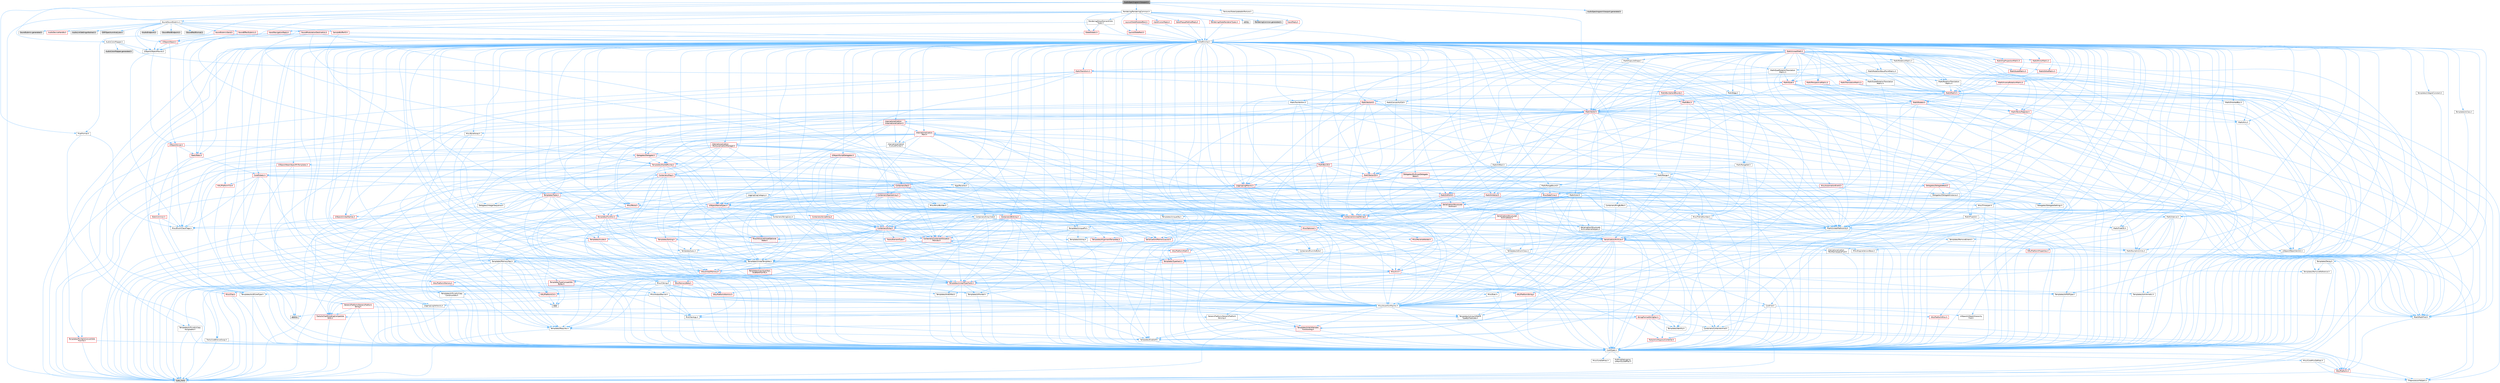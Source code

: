 digraph "AudioSpectrogramViewport.h"
{
 // INTERACTIVE_SVG=YES
 // LATEX_PDF_SIZE
  bgcolor="transparent";
  edge [fontname=Helvetica,fontsize=10,labelfontname=Helvetica,labelfontsize=10];
  node [fontname=Helvetica,fontsize=10,shape=box,height=0.2,width=0.4];
  Node1 [id="Node000001",label="AudioSpectrogramViewport.h",height=0.2,width=0.4,color="gray40", fillcolor="grey60", style="filled", fontcolor="black",tooltip=" "];
  Node1 -> Node2 [id="edge1_Node000001_Node000002",color="steelblue1",style="solid",tooltip=" "];
  Node2 [id="Node000002",label="AudioColorMapper.h",height=0.2,width=0.4,color="grey40", fillcolor="white", style="filled",URL="$df/d1d/AudioColorMapper_8h.html",tooltip=" "];
  Node2 -> Node3 [id="edge2_Node000002_Node000003",color="steelblue1",style="solid",tooltip=" "];
  Node3 [id="Node000003",label="Math/Color.h",height=0.2,width=0.4,color="grey40", fillcolor="white", style="filled",URL="$dd/dac/Color_8h.html",tooltip=" "];
  Node3 -> Node4 [id="edge3_Node000003_Node000004",color="steelblue1",style="solid",tooltip=" "];
  Node4 [id="Node000004",label="Containers/Array.h",height=0.2,width=0.4,color="red", fillcolor="#FFF0F0", style="filled",URL="$df/dd0/Array_8h.html",tooltip=" "];
  Node4 -> Node5 [id="edge4_Node000004_Node000005",color="steelblue1",style="solid",tooltip=" "];
  Node5 [id="Node000005",label="CoreTypes.h",height=0.2,width=0.4,color="grey40", fillcolor="white", style="filled",URL="$dc/dec/CoreTypes_8h.html",tooltip=" "];
  Node5 -> Node6 [id="edge5_Node000005_Node000006",color="steelblue1",style="solid",tooltip=" "];
  Node6 [id="Node000006",label="HAL/Platform.h",height=0.2,width=0.4,color="red", fillcolor="#FFF0F0", style="filled",URL="$d9/dd0/Platform_8h.html",tooltip=" "];
  Node6 -> Node9 [id="edge6_Node000006_Node000009",color="steelblue1",style="solid",tooltip=" "];
  Node9 [id="Node000009",label="type_traits",height=0.2,width=0.4,color="grey60", fillcolor="#E0E0E0", style="filled",tooltip=" "];
  Node6 -> Node10 [id="edge7_Node000006_Node000010",color="steelblue1",style="solid",tooltip=" "];
  Node10 [id="Node000010",label="PreprocessorHelpers.h",height=0.2,width=0.4,color="grey40", fillcolor="white", style="filled",URL="$db/ddb/PreprocessorHelpers_8h.html",tooltip=" "];
  Node5 -> Node16 [id="edge8_Node000005_Node000016",color="steelblue1",style="solid",tooltip=" "];
  Node16 [id="Node000016",label="ProfilingDebugging\l/UMemoryDefines.h",height=0.2,width=0.4,color="grey40", fillcolor="white", style="filled",URL="$d2/da2/UMemoryDefines_8h.html",tooltip=" "];
  Node5 -> Node17 [id="edge9_Node000005_Node000017",color="steelblue1",style="solid",tooltip=" "];
  Node17 [id="Node000017",label="Misc/CoreMiscDefines.h",height=0.2,width=0.4,color="grey40", fillcolor="white", style="filled",URL="$da/d38/CoreMiscDefines_8h.html",tooltip=" "];
  Node17 -> Node6 [id="edge10_Node000017_Node000006",color="steelblue1",style="solid",tooltip=" "];
  Node17 -> Node10 [id="edge11_Node000017_Node000010",color="steelblue1",style="solid",tooltip=" "];
  Node5 -> Node18 [id="edge12_Node000005_Node000018",color="steelblue1",style="solid",tooltip=" "];
  Node18 [id="Node000018",label="Misc/CoreDefines.h",height=0.2,width=0.4,color="grey40", fillcolor="white", style="filled",URL="$d3/dd2/CoreDefines_8h.html",tooltip=" "];
  Node4 -> Node19 [id="edge13_Node000004_Node000019",color="steelblue1",style="solid",tooltip=" "];
  Node19 [id="Node000019",label="Misc/AssertionMacros.h",height=0.2,width=0.4,color="grey40", fillcolor="white", style="filled",URL="$d0/dfa/AssertionMacros_8h.html",tooltip=" "];
  Node19 -> Node5 [id="edge14_Node000019_Node000005",color="steelblue1",style="solid",tooltip=" "];
  Node19 -> Node6 [id="edge15_Node000019_Node000006",color="steelblue1",style="solid",tooltip=" "];
  Node19 -> Node20 [id="edge16_Node000019_Node000020",color="steelblue1",style="solid",tooltip=" "];
  Node20 [id="Node000020",label="HAL/PlatformMisc.h",height=0.2,width=0.4,color="red", fillcolor="#FFF0F0", style="filled",URL="$d0/df5/PlatformMisc_8h.html",tooltip=" "];
  Node20 -> Node5 [id="edge17_Node000020_Node000005",color="steelblue1",style="solid",tooltip=" "];
  Node19 -> Node10 [id="edge18_Node000019_Node000010",color="steelblue1",style="solid",tooltip=" "];
  Node19 -> Node56 [id="edge19_Node000019_Node000056",color="steelblue1",style="solid",tooltip=" "];
  Node56 [id="Node000056",label="Templates/EnableIf.h",height=0.2,width=0.4,color="grey40", fillcolor="white", style="filled",URL="$d7/d60/EnableIf_8h.html",tooltip=" "];
  Node56 -> Node5 [id="edge20_Node000056_Node000005",color="steelblue1",style="solid",tooltip=" "];
  Node19 -> Node57 [id="edge21_Node000019_Node000057",color="steelblue1",style="solid",tooltip=" "];
  Node57 [id="Node000057",label="Templates/IsArrayOrRefOf\lTypeByPredicate.h",height=0.2,width=0.4,color="grey40", fillcolor="white", style="filled",URL="$d6/da1/IsArrayOrRefOfTypeByPredicate_8h.html",tooltip=" "];
  Node57 -> Node5 [id="edge22_Node000057_Node000005",color="steelblue1",style="solid",tooltip=" "];
  Node19 -> Node58 [id="edge23_Node000019_Node000058",color="steelblue1",style="solid",tooltip=" "];
  Node58 [id="Node000058",label="Templates/IsValidVariadic\lFunctionArg.h",height=0.2,width=0.4,color="red", fillcolor="#FFF0F0", style="filled",URL="$d0/dc8/IsValidVariadicFunctionArg_8h.html",tooltip=" "];
  Node58 -> Node5 [id="edge24_Node000058_Node000005",color="steelblue1",style="solid",tooltip=" "];
  Node58 -> Node9 [id="edge25_Node000058_Node000009",color="steelblue1",style="solid",tooltip=" "];
  Node19 -> Node60 [id="edge26_Node000019_Node000060",color="steelblue1",style="solid",tooltip=" "];
  Node60 [id="Node000060",label="Traits/IsCharEncodingCompatible\lWith.h",height=0.2,width=0.4,color="red", fillcolor="#FFF0F0", style="filled",URL="$df/dd1/IsCharEncodingCompatibleWith_8h.html",tooltip=" "];
  Node60 -> Node9 [id="edge27_Node000060_Node000009",color="steelblue1",style="solid",tooltip=" "];
  Node19 -> Node62 [id="edge28_Node000019_Node000062",color="steelblue1",style="solid",tooltip=" "];
  Node62 [id="Node000062",label="Misc/VarArgs.h",height=0.2,width=0.4,color="grey40", fillcolor="white", style="filled",URL="$d5/d6f/VarArgs_8h.html",tooltip=" "];
  Node62 -> Node5 [id="edge29_Node000062_Node000005",color="steelblue1",style="solid",tooltip=" "];
  Node19 -> Node63 [id="edge30_Node000019_Node000063",color="steelblue1",style="solid",tooltip=" "];
  Node63 [id="Node000063",label="String/FormatStringSan.h",height=0.2,width=0.4,color="red", fillcolor="#FFF0F0", style="filled",URL="$d3/d8b/FormatStringSan_8h.html",tooltip=" "];
  Node63 -> Node9 [id="edge31_Node000063_Node000009",color="steelblue1",style="solid",tooltip=" "];
  Node63 -> Node5 [id="edge32_Node000063_Node000005",color="steelblue1",style="solid",tooltip=" "];
  Node63 -> Node64 [id="edge33_Node000063_Node000064",color="steelblue1",style="solid",tooltip=" "];
  Node64 [id="Node000064",label="Templates/Requires.h",height=0.2,width=0.4,color="grey40", fillcolor="white", style="filled",URL="$dc/d96/Requires_8h.html",tooltip=" "];
  Node64 -> Node56 [id="edge34_Node000064_Node000056",color="steelblue1",style="solid",tooltip=" "];
  Node64 -> Node9 [id="edge35_Node000064_Node000009",color="steelblue1",style="solid",tooltip=" "];
  Node63 -> Node65 [id="edge36_Node000063_Node000065",color="steelblue1",style="solid",tooltip=" "];
  Node65 [id="Node000065",label="Templates/Identity.h",height=0.2,width=0.4,color="grey40", fillcolor="white", style="filled",URL="$d0/dd5/Identity_8h.html",tooltip=" "];
  Node63 -> Node58 [id="edge37_Node000063_Node000058",color="steelblue1",style="solid",tooltip=" "];
  Node63 -> Node28 [id="edge38_Node000063_Node000028",color="steelblue1",style="solid",tooltip=" "];
  Node28 [id="Node000028",label="Containers/ContainersFwd.h",height=0.2,width=0.4,color="grey40", fillcolor="white", style="filled",URL="$d4/d0a/ContainersFwd_8h.html",tooltip=" "];
  Node28 -> Node6 [id="edge39_Node000028_Node000006",color="steelblue1",style="solid",tooltip=" "];
  Node28 -> Node5 [id="edge40_Node000028_Node000005",color="steelblue1",style="solid",tooltip=" "];
  Node28 -> Node25 [id="edge41_Node000028_Node000025",color="steelblue1",style="solid",tooltip=" "];
  Node25 [id="Node000025",label="Traits/IsContiguousContainer.h",height=0.2,width=0.4,color="red", fillcolor="#FFF0F0", style="filled",URL="$d5/d3c/IsContiguousContainer_8h.html",tooltip=" "];
  Node25 -> Node5 [id="edge42_Node000025_Node000005",color="steelblue1",style="solid",tooltip=" "];
  Node19 -> Node69 [id="edge43_Node000019_Node000069",color="steelblue1",style="solid",tooltip=" "];
  Node69 [id="Node000069",label="atomic",height=0.2,width=0.4,color="grey60", fillcolor="#E0E0E0", style="filled",tooltip=" "];
  Node4 -> Node70 [id="edge44_Node000004_Node000070",color="steelblue1",style="solid",tooltip=" "];
  Node70 [id="Node000070",label="Misc/IntrusiveUnsetOptional\lState.h",height=0.2,width=0.4,color="red", fillcolor="#FFF0F0", style="filled",URL="$d2/d0a/IntrusiveUnsetOptionalState_8h.html",tooltip=" "];
  Node4 -> Node72 [id="edge45_Node000004_Node000072",color="steelblue1",style="solid",tooltip=" "];
  Node72 [id="Node000072",label="Misc/ReverseIterate.h",height=0.2,width=0.4,color="red", fillcolor="#FFF0F0", style="filled",URL="$db/de3/ReverseIterate_8h.html",tooltip=" "];
  Node72 -> Node6 [id="edge46_Node000072_Node000006",color="steelblue1",style="solid",tooltip=" "];
  Node4 -> Node74 [id="edge47_Node000004_Node000074",color="steelblue1",style="solid",tooltip=" "];
  Node74 [id="Node000074",label="HAL/UnrealMemory.h",height=0.2,width=0.4,color="red", fillcolor="#FFF0F0", style="filled",URL="$d9/d96/UnrealMemory_8h.html",tooltip=" "];
  Node74 -> Node5 [id="edge48_Node000074_Node000005",color="steelblue1",style="solid",tooltip=" "];
  Node74 -> Node78 [id="edge49_Node000074_Node000078",color="steelblue1",style="solid",tooltip=" "];
  Node78 [id="Node000078",label="HAL/MemoryBase.h",height=0.2,width=0.4,color="red", fillcolor="#FFF0F0", style="filled",URL="$d6/d9f/MemoryBase_8h.html",tooltip=" "];
  Node78 -> Node5 [id="edge50_Node000078_Node000005",color="steelblue1",style="solid",tooltip=" "];
  Node78 -> Node49 [id="edge51_Node000078_Node000049",color="steelblue1",style="solid",tooltip=" "];
  Node49 [id="Node000049",label="HAL/PlatformAtomics.h",height=0.2,width=0.4,color="red", fillcolor="#FFF0F0", style="filled",URL="$d3/d36/PlatformAtomics_8h.html",tooltip=" "];
  Node49 -> Node5 [id="edge52_Node000049_Node000005",color="steelblue1",style="solid",tooltip=" "];
  Node78 -> Node32 [id="edge53_Node000078_Node000032",color="steelblue1",style="solid",tooltip=" "];
  Node32 [id="Node000032",label="HAL/PlatformCrt.h",height=0.2,width=0.4,color="red", fillcolor="#FFF0F0", style="filled",URL="$d8/d75/PlatformCrt_8h.html",tooltip=" "];
  Node32 -> Node33 [id="edge54_Node000032_Node000033",color="steelblue1",style="solid",tooltip=" "];
  Node33 [id="Node000033",label="new",height=0.2,width=0.4,color="grey60", fillcolor="#E0E0E0", style="filled",tooltip=" "];
  Node78 -> Node79 [id="edge55_Node000078_Node000079",color="steelblue1",style="solid",tooltip=" "];
  Node79 [id="Node000079",label="Misc/Exec.h",height=0.2,width=0.4,color="grey40", fillcolor="white", style="filled",URL="$de/ddb/Exec_8h.html",tooltip=" "];
  Node79 -> Node5 [id="edge56_Node000079_Node000005",color="steelblue1",style="solid",tooltip=" "];
  Node79 -> Node19 [id="edge57_Node000079_Node000019",color="steelblue1",style="solid",tooltip=" "];
  Node78 -> Node80 [id="edge58_Node000078_Node000080",color="steelblue1",style="solid",tooltip=" "];
  Node80 [id="Node000080",label="Misc/OutputDevice.h",height=0.2,width=0.4,color="grey40", fillcolor="white", style="filled",URL="$d7/d32/OutputDevice_8h.html",tooltip=" "];
  Node80 -> Node27 [id="edge59_Node000080_Node000027",color="steelblue1",style="solid",tooltip=" "];
  Node27 [id="Node000027",label="CoreFwd.h",height=0.2,width=0.4,color="grey40", fillcolor="white", style="filled",URL="$d1/d1e/CoreFwd_8h.html",tooltip=" "];
  Node27 -> Node5 [id="edge60_Node000027_Node000005",color="steelblue1",style="solid",tooltip=" "];
  Node27 -> Node28 [id="edge61_Node000027_Node000028",color="steelblue1",style="solid",tooltip=" "];
  Node27 -> Node29 [id="edge62_Node000027_Node000029",color="steelblue1",style="solid",tooltip=" "];
  Node29 [id="Node000029",label="Math/MathFwd.h",height=0.2,width=0.4,color="grey40", fillcolor="white", style="filled",URL="$d2/d10/MathFwd_8h.html",tooltip=" "];
  Node29 -> Node6 [id="edge63_Node000029_Node000006",color="steelblue1",style="solid",tooltip=" "];
  Node27 -> Node30 [id="edge64_Node000027_Node000030",color="steelblue1",style="solid",tooltip=" "];
  Node30 [id="Node000030",label="UObject/UObjectHierarchy\lFwd.h",height=0.2,width=0.4,color="grey40", fillcolor="white", style="filled",URL="$d3/d13/UObjectHierarchyFwd_8h.html",tooltip=" "];
  Node80 -> Node5 [id="edge65_Node000080_Node000005",color="steelblue1",style="solid",tooltip=" "];
  Node80 -> Node81 [id="edge66_Node000080_Node000081",color="steelblue1",style="solid",tooltip=" "];
  Node81 [id="Node000081",label="Logging/LogVerbosity.h",height=0.2,width=0.4,color="grey40", fillcolor="white", style="filled",URL="$d2/d8f/LogVerbosity_8h.html",tooltip=" "];
  Node81 -> Node5 [id="edge67_Node000081_Node000005",color="steelblue1",style="solid",tooltip=" "];
  Node80 -> Node62 [id="edge68_Node000080_Node000062",color="steelblue1",style="solid",tooltip=" "];
  Node80 -> Node57 [id="edge69_Node000080_Node000057",color="steelblue1",style="solid",tooltip=" "];
  Node80 -> Node58 [id="edge70_Node000080_Node000058",color="steelblue1",style="solid",tooltip=" "];
  Node80 -> Node60 [id="edge71_Node000080_Node000060",color="steelblue1",style="solid",tooltip=" "];
  Node74 -> Node91 [id="edge72_Node000074_Node000091",color="steelblue1",style="solid",tooltip=" "];
  Node91 [id="Node000091",label="HAL/PlatformMemory.h",height=0.2,width=0.4,color="red", fillcolor="#FFF0F0", style="filled",URL="$de/d68/PlatformMemory_8h.html",tooltip=" "];
  Node91 -> Node5 [id="edge73_Node000091_Node000005",color="steelblue1",style="solid",tooltip=" "];
  Node74 -> Node94 [id="edge74_Node000074_Node000094",color="steelblue1",style="solid",tooltip=" "];
  Node94 [id="Node000094",label="Templates/IsPointer.h",height=0.2,width=0.4,color="grey40", fillcolor="white", style="filled",URL="$d7/d05/IsPointer_8h.html",tooltip=" "];
  Node94 -> Node5 [id="edge75_Node000094_Node000005",color="steelblue1",style="solid",tooltip=" "];
  Node4 -> Node95 [id="edge76_Node000004_Node000095",color="steelblue1",style="solid",tooltip=" "];
  Node95 [id="Node000095",label="Templates/UnrealTypeTraits.h",height=0.2,width=0.4,color="red", fillcolor="#FFF0F0", style="filled",URL="$d2/d2d/UnrealTypeTraits_8h.html",tooltip=" "];
  Node95 -> Node5 [id="edge77_Node000095_Node000005",color="steelblue1",style="solid",tooltip=" "];
  Node95 -> Node94 [id="edge78_Node000095_Node000094",color="steelblue1",style="solid",tooltip=" "];
  Node95 -> Node19 [id="edge79_Node000095_Node000019",color="steelblue1",style="solid",tooltip=" "];
  Node95 -> Node87 [id="edge80_Node000095_Node000087",color="steelblue1",style="solid",tooltip=" "];
  Node87 [id="Node000087",label="Templates/AndOrNot.h",height=0.2,width=0.4,color="grey40", fillcolor="white", style="filled",URL="$db/d0a/AndOrNot_8h.html",tooltip=" "];
  Node87 -> Node5 [id="edge81_Node000087_Node000005",color="steelblue1",style="solid",tooltip=" "];
  Node95 -> Node56 [id="edge82_Node000095_Node000056",color="steelblue1",style="solid",tooltip=" "];
  Node95 -> Node96 [id="edge83_Node000095_Node000096",color="steelblue1",style="solid",tooltip=" "];
  Node96 [id="Node000096",label="Templates/IsArithmetic.h",height=0.2,width=0.4,color="grey40", fillcolor="white", style="filled",URL="$d2/d5d/IsArithmetic_8h.html",tooltip=" "];
  Node96 -> Node5 [id="edge84_Node000096_Node000005",color="steelblue1",style="solid",tooltip=" "];
  Node95 -> Node98 [id="edge85_Node000095_Node000098",color="steelblue1",style="solid",tooltip=" "];
  Node98 [id="Node000098",label="Templates/IsPODType.h",height=0.2,width=0.4,color="grey40", fillcolor="white", style="filled",URL="$d7/db1/IsPODType_8h.html",tooltip=" "];
  Node98 -> Node5 [id="edge86_Node000098_Node000005",color="steelblue1",style="solid",tooltip=" "];
  Node95 -> Node99 [id="edge87_Node000095_Node000099",color="steelblue1",style="solid",tooltip=" "];
  Node99 [id="Node000099",label="Templates/IsUECoreType.h",height=0.2,width=0.4,color="grey40", fillcolor="white", style="filled",URL="$d1/db8/IsUECoreType_8h.html",tooltip=" "];
  Node99 -> Node5 [id="edge88_Node000099_Node000005",color="steelblue1",style="solid",tooltip=" "];
  Node99 -> Node9 [id="edge89_Node000099_Node000009",color="steelblue1",style="solid",tooltip=" "];
  Node95 -> Node88 [id="edge90_Node000095_Node000088",color="steelblue1",style="solid",tooltip=" "];
  Node88 [id="Node000088",label="Templates/IsTriviallyCopy\lConstructible.h",height=0.2,width=0.4,color="grey40", fillcolor="white", style="filled",URL="$d3/d78/IsTriviallyCopyConstructible_8h.html",tooltip=" "];
  Node88 -> Node5 [id="edge91_Node000088_Node000005",color="steelblue1",style="solid",tooltip=" "];
  Node88 -> Node9 [id="edge92_Node000088_Node000009",color="steelblue1",style="solid",tooltip=" "];
  Node4 -> Node100 [id="edge93_Node000004_Node000100",color="steelblue1",style="solid",tooltip=" "];
  Node100 [id="Node000100",label="Templates/UnrealTemplate.h",height=0.2,width=0.4,color="grey40", fillcolor="white", style="filled",URL="$d4/d24/UnrealTemplate_8h.html",tooltip=" "];
  Node100 -> Node5 [id="edge94_Node000100_Node000005",color="steelblue1",style="solid",tooltip=" "];
  Node100 -> Node94 [id="edge95_Node000100_Node000094",color="steelblue1",style="solid",tooltip=" "];
  Node100 -> Node74 [id="edge96_Node000100_Node000074",color="steelblue1",style="solid",tooltip=" "];
  Node100 -> Node101 [id="edge97_Node000100_Node000101",color="steelblue1",style="solid",tooltip=" "];
  Node101 [id="Node000101",label="Templates/CopyQualifiers\lAndRefsFromTo.h",height=0.2,width=0.4,color="red", fillcolor="#FFF0F0", style="filled",URL="$d3/db3/CopyQualifiersAndRefsFromTo_8h.html",tooltip=" "];
  Node100 -> Node95 [id="edge98_Node000100_Node000095",color="steelblue1",style="solid",tooltip=" "];
  Node100 -> Node103 [id="edge99_Node000100_Node000103",color="steelblue1",style="solid",tooltip=" "];
  Node103 [id="Node000103",label="Templates/RemoveReference.h",height=0.2,width=0.4,color="grey40", fillcolor="white", style="filled",URL="$da/dbe/RemoveReference_8h.html",tooltip=" "];
  Node103 -> Node5 [id="edge100_Node000103_Node000005",color="steelblue1",style="solid",tooltip=" "];
  Node100 -> Node64 [id="edge101_Node000100_Node000064",color="steelblue1",style="solid",tooltip=" "];
  Node100 -> Node104 [id="edge102_Node000100_Node000104",color="steelblue1",style="solid",tooltip=" "];
  Node104 [id="Node000104",label="Templates/TypeCompatible\lBytes.h",height=0.2,width=0.4,color="red", fillcolor="#FFF0F0", style="filled",URL="$df/d0a/TypeCompatibleBytes_8h.html",tooltip=" "];
  Node104 -> Node5 [id="edge103_Node000104_Node000005",color="steelblue1",style="solid",tooltip=" "];
  Node104 -> Node33 [id="edge104_Node000104_Node000033",color="steelblue1",style="solid",tooltip=" "];
  Node104 -> Node9 [id="edge105_Node000104_Node000009",color="steelblue1",style="solid",tooltip=" "];
  Node100 -> Node65 [id="edge106_Node000100_Node000065",color="steelblue1",style="solid",tooltip=" "];
  Node100 -> Node25 [id="edge107_Node000100_Node000025",color="steelblue1",style="solid",tooltip=" "];
  Node100 -> Node105 [id="edge108_Node000100_Node000105",color="steelblue1",style="solid",tooltip=" "];
  Node105 [id="Node000105",label="Traits/UseBitwiseSwap.h",height=0.2,width=0.4,color="grey40", fillcolor="white", style="filled",URL="$db/df3/UseBitwiseSwap_8h.html",tooltip=" "];
  Node105 -> Node5 [id="edge109_Node000105_Node000005",color="steelblue1",style="solid",tooltip=" "];
  Node105 -> Node9 [id="edge110_Node000105_Node000009",color="steelblue1",style="solid",tooltip=" "];
  Node100 -> Node9 [id="edge111_Node000100_Node000009",color="steelblue1",style="solid",tooltip=" "];
  Node4 -> Node107 [id="edge112_Node000004_Node000107",color="steelblue1",style="solid",tooltip=" "];
  Node107 [id="Node000107",label="Containers/ContainerAllocation\lPolicies.h",height=0.2,width=0.4,color="red", fillcolor="#FFF0F0", style="filled",URL="$d7/dff/ContainerAllocationPolicies_8h.html",tooltip=" "];
  Node107 -> Node5 [id="edge113_Node000107_Node000005",color="steelblue1",style="solid",tooltip=" "];
  Node107 -> Node107 [id="edge114_Node000107_Node000107",color="steelblue1",style="solid",tooltip=" "];
  Node107 -> Node109 [id="edge115_Node000107_Node000109",color="steelblue1",style="solid",tooltip=" "];
  Node109 [id="Node000109",label="HAL/PlatformMath.h",height=0.2,width=0.4,color="red", fillcolor="#FFF0F0", style="filled",URL="$dc/d53/PlatformMath_8h.html",tooltip=" "];
  Node109 -> Node5 [id="edge116_Node000109_Node000005",color="steelblue1",style="solid",tooltip=" "];
  Node107 -> Node74 [id="edge117_Node000107_Node000074",color="steelblue1",style="solid",tooltip=" "];
  Node107 -> Node42 [id="edge118_Node000107_Node000042",color="steelblue1",style="solid",tooltip=" "];
  Node42 [id="Node000042",label="Math/NumericLimits.h",height=0.2,width=0.4,color="grey40", fillcolor="white", style="filled",URL="$df/d1b/NumericLimits_8h.html",tooltip=" "];
  Node42 -> Node5 [id="edge119_Node000042_Node000005",color="steelblue1",style="solid",tooltip=" "];
  Node107 -> Node19 [id="edge120_Node000107_Node000019",color="steelblue1",style="solid",tooltip=" "];
  Node107 -> Node118 [id="edge121_Node000107_Node000118",color="steelblue1",style="solid",tooltip=" "];
  Node118 [id="Node000118",label="Templates/MemoryOps.h",height=0.2,width=0.4,color="grey40", fillcolor="white", style="filled",URL="$db/dea/MemoryOps_8h.html",tooltip=" "];
  Node118 -> Node5 [id="edge122_Node000118_Node000005",color="steelblue1",style="solid",tooltip=" "];
  Node118 -> Node74 [id="edge123_Node000118_Node000074",color="steelblue1",style="solid",tooltip=" "];
  Node118 -> Node89 [id="edge124_Node000118_Node000089",color="steelblue1",style="solid",tooltip=" "];
  Node89 [id="Node000089",label="Templates/IsTriviallyCopy\lAssignable.h",height=0.2,width=0.4,color="grey40", fillcolor="white", style="filled",URL="$d2/df2/IsTriviallyCopyAssignable_8h.html",tooltip=" "];
  Node89 -> Node5 [id="edge125_Node000089_Node000005",color="steelblue1",style="solid",tooltip=" "];
  Node89 -> Node9 [id="edge126_Node000089_Node000009",color="steelblue1",style="solid",tooltip=" "];
  Node118 -> Node88 [id="edge127_Node000118_Node000088",color="steelblue1",style="solid",tooltip=" "];
  Node118 -> Node64 [id="edge128_Node000118_Node000064",color="steelblue1",style="solid",tooltip=" "];
  Node118 -> Node95 [id="edge129_Node000118_Node000095",color="steelblue1",style="solid",tooltip=" "];
  Node118 -> Node105 [id="edge130_Node000118_Node000105",color="steelblue1",style="solid",tooltip=" "];
  Node118 -> Node33 [id="edge131_Node000118_Node000033",color="steelblue1",style="solid",tooltip=" "];
  Node118 -> Node9 [id="edge132_Node000118_Node000009",color="steelblue1",style="solid",tooltip=" "];
  Node107 -> Node104 [id="edge133_Node000107_Node000104",color="steelblue1",style="solid",tooltip=" "];
  Node107 -> Node9 [id="edge134_Node000107_Node000009",color="steelblue1",style="solid",tooltip=" "];
  Node4 -> Node120 [id="edge135_Node000004_Node000120",color="steelblue1",style="solid",tooltip=" "];
  Node120 [id="Node000120",label="Serialization/Archive.h",height=0.2,width=0.4,color="red", fillcolor="#FFF0F0", style="filled",URL="$d7/d3b/Archive_8h.html",tooltip=" "];
  Node120 -> Node27 [id="edge136_Node000120_Node000027",color="steelblue1",style="solid",tooltip=" "];
  Node120 -> Node5 [id="edge137_Node000120_Node000005",color="steelblue1",style="solid",tooltip=" "];
  Node120 -> Node121 [id="edge138_Node000120_Node000121",color="steelblue1",style="solid",tooltip=" "];
  Node121 [id="Node000121",label="HAL/PlatformProperties.h",height=0.2,width=0.4,color="red", fillcolor="#FFF0F0", style="filled",URL="$d9/db0/PlatformProperties_8h.html",tooltip=" "];
  Node121 -> Node5 [id="edge139_Node000121_Node000005",color="steelblue1",style="solid",tooltip=" "];
  Node120 -> Node124 [id="edge140_Node000120_Node000124",color="steelblue1",style="solid",tooltip=" "];
  Node124 [id="Node000124",label="Internationalization\l/TextNamespaceFwd.h",height=0.2,width=0.4,color="grey40", fillcolor="white", style="filled",URL="$d8/d97/TextNamespaceFwd_8h.html",tooltip=" "];
  Node124 -> Node5 [id="edge141_Node000124_Node000005",color="steelblue1",style="solid",tooltip=" "];
  Node120 -> Node29 [id="edge142_Node000120_Node000029",color="steelblue1",style="solid",tooltip=" "];
  Node120 -> Node19 [id="edge143_Node000120_Node000019",color="steelblue1",style="solid",tooltip=" "];
  Node120 -> Node125 [id="edge144_Node000120_Node000125",color="steelblue1",style="solid",tooltip=" "];
  Node125 [id="Node000125",label="Misc/EngineVersionBase.h",height=0.2,width=0.4,color="grey40", fillcolor="white", style="filled",URL="$d5/d2b/EngineVersionBase_8h.html",tooltip=" "];
  Node125 -> Node5 [id="edge145_Node000125_Node000005",color="steelblue1",style="solid",tooltip=" "];
  Node120 -> Node62 [id="edge146_Node000120_Node000062",color="steelblue1",style="solid",tooltip=" "];
  Node120 -> Node56 [id="edge147_Node000120_Node000056",color="steelblue1",style="solid",tooltip=" "];
  Node120 -> Node57 [id="edge148_Node000120_Node000057",color="steelblue1",style="solid",tooltip=" "];
  Node120 -> Node128 [id="edge149_Node000120_Node000128",color="steelblue1",style="solid",tooltip=" "];
  Node128 [id="Node000128",label="Templates/IsEnumClass.h",height=0.2,width=0.4,color="grey40", fillcolor="white", style="filled",URL="$d7/d15/IsEnumClass_8h.html",tooltip=" "];
  Node128 -> Node5 [id="edge150_Node000128_Node000005",color="steelblue1",style="solid",tooltip=" "];
  Node128 -> Node87 [id="edge151_Node000128_Node000087",color="steelblue1",style="solid",tooltip=" "];
  Node120 -> Node58 [id="edge152_Node000120_Node000058",color="steelblue1",style="solid",tooltip=" "];
  Node120 -> Node100 [id="edge153_Node000120_Node000100",color="steelblue1",style="solid",tooltip=" "];
  Node120 -> Node60 [id="edge154_Node000120_Node000060",color="steelblue1",style="solid",tooltip=" "];
  Node120 -> Node129 [id="edge155_Node000120_Node000129",color="steelblue1",style="solid",tooltip=" "];
  Node129 [id="Node000129",label="UObject/ObjectVersion.h",height=0.2,width=0.4,color="grey40", fillcolor="white", style="filled",URL="$da/d63/ObjectVersion_8h.html",tooltip=" "];
  Node129 -> Node5 [id="edge156_Node000129_Node000005",color="steelblue1",style="solid",tooltip=" "];
  Node4 -> Node146 [id="edge157_Node000004_Node000146",color="steelblue1",style="solid",tooltip=" "];
  Node146 [id="Node000146",label="Templates/Invoke.h",height=0.2,width=0.4,color="red", fillcolor="#FFF0F0", style="filled",URL="$d7/deb/Invoke_8h.html",tooltip=" "];
  Node146 -> Node5 [id="edge158_Node000146_Node000005",color="steelblue1",style="solid",tooltip=" "];
  Node146 -> Node100 [id="edge159_Node000146_Node000100",color="steelblue1",style="solid",tooltip=" "];
  Node146 -> Node9 [id="edge160_Node000146_Node000009",color="steelblue1",style="solid",tooltip=" "];
  Node4 -> Node151 [id="edge161_Node000004_Node000151",color="steelblue1",style="solid",tooltip=" "];
  Node151 [id="Node000151",label="Templates/Less.h",height=0.2,width=0.4,color="grey40", fillcolor="white", style="filled",URL="$de/dc8/Less_8h.html",tooltip=" "];
  Node151 -> Node5 [id="edge162_Node000151_Node000005",color="steelblue1",style="solid",tooltip=" "];
  Node151 -> Node100 [id="edge163_Node000151_Node000100",color="steelblue1",style="solid",tooltip=" "];
  Node4 -> Node64 [id="edge164_Node000004_Node000064",color="steelblue1",style="solid",tooltip=" "];
  Node4 -> Node159 [id="edge165_Node000004_Node000159",color="steelblue1",style="solid",tooltip=" "];
  Node159 [id="Node000159",label="Templates/Sorting.h",height=0.2,width=0.4,color="red", fillcolor="#FFF0F0", style="filled",URL="$d3/d9e/Sorting_8h.html",tooltip=" "];
  Node159 -> Node5 [id="edge166_Node000159_Node000005",color="steelblue1",style="solid",tooltip=" "];
  Node159 -> Node109 [id="edge167_Node000159_Node000109",color="steelblue1",style="solid",tooltip=" "];
  Node159 -> Node151 [id="edge168_Node000159_Node000151",color="steelblue1",style="solid",tooltip=" "];
  Node4 -> Node163 [id="edge169_Node000004_Node000163",color="steelblue1",style="solid",tooltip=" "];
  Node163 [id="Node000163",label="Templates/AlignmentTemplates.h",height=0.2,width=0.4,color="red", fillcolor="#FFF0F0", style="filled",URL="$dd/d32/AlignmentTemplates_8h.html",tooltip=" "];
  Node163 -> Node5 [id="edge170_Node000163_Node000005",color="steelblue1",style="solid",tooltip=" "];
  Node163 -> Node94 [id="edge171_Node000163_Node000094",color="steelblue1",style="solid",tooltip=" "];
  Node4 -> Node23 [id="edge172_Node000004_Node000023",color="steelblue1",style="solid",tooltip=" "];
  Node23 [id="Node000023",label="Traits/ElementType.h",height=0.2,width=0.4,color="red", fillcolor="#FFF0F0", style="filled",URL="$d5/d4f/ElementType_8h.html",tooltip=" "];
  Node23 -> Node6 [id="edge173_Node000023_Node000006",color="steelblue1",style="solid",tooltip=" "];
  Node23 -> Node9 [id="edge174_Node000023_Node000009",color="steelblue1",style="solid",tooltip=" "];
  Node4 -> Node9 [id="edge175_Node000004_Node000009",color="steelblue1",style="solid",tooltip=" "];
  Node3 -> Node164 [id="edge176_Node000003_Node000164",color="steelblue1",style="solid",tooltip=" "];
  Node164 [id="Node000164",label="Containers/UnrealString.h",height=0.2,width=0.4,color="red", fillcolor="#FFF0F0", style="filled",URL="$d5/dba/UnrealString_8h.html",tooltip=" "];
  Node3 -> Node5 [id="edge177_Node000003_Node000005",color="steelblue1",style="solid",tooltip=" "];
  Node3 -> Node10 [id="edge178_Node000003_Node000010",color="steelblue1",style="solid",tooltip=" "];
  Node3 -> Node29 [id="edge179_Node000003_Node000029",color="steelblue1",style="solid",tooltip=" "];
  Node3 -> Node162 [id="edge180_Node000003_Node000162",color="steelblue1",style="solid",tooltip=" "];
  Node162 [id="Node000162",label="Math/UnrealMathUtility.h",height=0.2,width=0.4,color="grey40", fillcolor="white", style="filled",URL="$db/db8/UnrealMathUtility_8h.html",tooltip=" "];
  Node162 -> Node5 [id="edge181_Node000162_Node000005",color="steelblue1",style="solid",tooltip=" "];
  Node162 -> Node19 [id="edge182_Node000162_Node000019",color="steelblue1",style="solid",tooltip=" "];
  Node162 -> Node109 [id="edge183_Node000162_Node000109",color="steelblue1",style="solid",tooltip=" "];
  Node162 -> Node29 [id="edge184_Node000162_Node000029",color="steelblue1",style="solid",tooltip=" "];
  Node162 -> Node65 [id="edge185_Node000162_Node000065",color="steelblue1",style="solid",tooltip=" "];
  Node162 -> Node64 [id="edge186_Node000162_Node000064",color="steelblue1",style="solid",tooltip=" "];
  Node3 -> Node19 [id="edge187_Node000003_Node000019",color="steelblue1",style="solid",tooltip=" "];
  Node3 -> Node136 [id="edge188_Node000003_Node000136",color="steelblue1",style="solid",tooltip=" "];
  Node136 [id="Node000136",label="Misc/Crc.h",height=0.2,width=0.4,color="red", fillcolor="#FFF0F0", style="filled",URL="$d4/dd2/Crc_8h.html",tooltip=" "];
  Node136 -> Node5 [id="edge189_Node000136_Node000005",color="steelblue1",style="solid",tooltip=" "];
  Node136 -> Node76 [id="edge190_Node000136_Node000076",color="steelblue1",style="solid",tooltip=" "];
  Node76 [id="Node000076",label="HAL/PlatformString.h",height=0.2,width=0.4,color="red", fillcolor="#FFF0F0", style="filled",URL="$db/db5/PlatformString_8h.html",tooltip=" "];
  Node76 -> Node5 [id="edge191_Node000076_Node000005",color="steelblue1",style="solid",tooltip=" "];
  Node136 -> Node19 [id="edge192_Node000136_Node000019",color="steelblue1",style="solid",tooltip=" "];
  Node136 -> Node137 [id="edge193_Node000136_Node000137",color="steelblue1",style="solid",tooltip=" "];
  Node137 [id="Node000137",label="Misc/CString.h",height=0.2,width=0.4,color="grey40", fillcolor="white", style="filled",URL="$d2/d49/CString_8h.html",tooltip=" "];
  Node137 -> Node5 [id="edge194_Node000137_Node000005",color="steelblue1",style="solid",tooltip=" "];
  Node137 -> Node32 [id="edge195_Node000137_Node000032",color="steelblue1",style="solid",tooltip=" "];
  Node137 -> Node76 [id="edge196_Node000137_Node000076",color="steelblue1",style="solid",tooltip=" "];
  Node137 -> Node19 [id="edge197_Node000137_Node000019",color="steelblue1",style="solid",tooltip=" "];
  Node137 -> Node138 [id="edge198_Node000137_Node000138",color="steelblue1",style="solid",tooltip=" "];
  Node138 [id="Node000138",label="Misc/Char.h",height=0.2,width=0.4,color="red", fillcolor="#FFF0F0", style="filled",URL="$d0/d58/Char_8h.html",tooltip=" "];
  Node138 -> Node5 [id="edge199_Node000138_Node000005",color="steelblue1",style="solid",tooltip=" "];
  Node138 -> Node9 [id="edge200_Node000138_Node000009",color="steelblue1",style="solid",tooltip=" "];
  Node137 -> Node62 [id="edge201_Node000137_Node000062",color="steelblue1",style="solid",tooltip=" "];
  Node137 -> Node57 [id="edge202_Node000137_Node000057",color="steelblue1",style="solid",tooltip=" "];
  Node137 -> Node58 [id="edge203_Node000137_Node000058",color="steelblue1",style="solid",tooltip=" "];
  Node137 -> Node60 [id="edge204_Node000137_Node000060",color="steelblue1",style="solid",tooltip=" "];
  Node136 -> Node138 [id="edge205_Node000136_Node000138",color="steelblue1",style="solid",tooltip=" "];
  Node136 -> Node95 [id="edge206_Node000136_Node000095",color="steelblue1",style="solid",tooltip=" "];
  Node3 -> Node168 [id="edge207_Node000003_Node000168",color="steelblue1",style="solid",tooltip=" "];
  Node168 [id="Node000168",label="Misc/Parse.h",height=0.2,width=0.4,color="red", fillcolor="#FFF0F0", style="filled",URL="$dc/d71/Parse_8h.html",tooltip=" "];
  Node168 -> Node164 [id="edge208_Node000168_Node000164",color="steelblue1",style="solid",tooltip=" "];
  Node168 -> Node5 [id="edge209_Node000168_Node000005",color="steelblue1",style="solid",tooltip=" "];
  Node168 -> Node32 [id="edge210_Node000168_Node000032",color="steelblue1",style="solid",tooltip=" "];
  Node168 -> Node44 [id="edge211_Node000168_Node000044",color="steelblue1",style="solid",tooltip=" "];
  Node44 [id="Node000044",label="Misc/EnumClassFlags.h",height=0.2,width=0.4,color="grey40", fillcolor="white", style="filled",URL="$d8/de7/EnumClassFlags_8h.html",tooltip=" "];
  Node168 -> Node169 [id="edge212_Node000168_Node000169",color="steelblue1",style="solid",tooltip=" "];
  Node169 [id="Node000169",label="Templates/Function.h",height=0.2,width=0.4,color="red", fillcolor="#FFF0F0", style="filled",URL="$df/df5/Function_8h.html",tooltip=" "];
  Node169 -> Node5 [id="edge213_Node000169_Node000005",color="steelblue1",style="solid",tooltip=" "];
  Node169 -> Node19 [id="edge214_Node000169_Node000019",color="steelblue1",style="solid",tooltip=" "];
  Node169 -> Node70 [id="edge215_Node000169_Node000070",color="steelblue1",style="solid",tooltip=" "];
  Node169 -> Node74 [id="edge216_Node000169_Node000074",color="steelblue1",style="solid",tooltip=" "];
  Node169 -> Node95 [id="edge217_Node000169_Node000095",color="steelblue1",style="solid",tooltip=" "];
  Node169 -> Node146 [id="edge218_Node000169_Node000146",color="steelblue1",style="solid",tooltip=" "];
  Node169 -> Node100 [id="edge219_Node000169_Node000100",color="steelblue1",style="solid",tooltip=" "];
  Node169 -> Node64 [id="edge220_Node000169_Node000064",color="steelblue1",style="solid",tooltip=" "];
  Node169 -> Node162 [id="edge221_Node000169_Node000162",color="steelblue1",style="solid",tooltip=" "];
  Node169 -> Node33 [id="edge222_Node000169_Node000033",color="steelblue1",style="solid",tooltip=" "];
  Node169 -> Node9 [id="edge223_Node000169_Node000009",color="steelblue1",style="solid",tooltip=" "];
  Node3 -> Node120 [id="edge224_Node000003_Node000120",color="steelblue1",style="solid",tooltip=" "];
  Node3 -> Node131 [id="edge225_Node000003_Node000131",color="steelblue1",style="solid",tooltip=" "];
  Node131 [id="Node000131",label="Serialization/MemoryLayout.h",height=0.2,width=0.4,color="red", fillcolor="#FFF0F0", style="filled",URL="$d7/d66/MemoryLayout_8h.html",tooltip=" "];
  Node131 -> Node134 [id="edge226_Node000131_Node000134",color="steelblue1",style="solid",tooltip=" "];
  Node134 [id="Node000134",label="Containers/EnumAsByte.h",height=0.2,width=0.4,color="grey40", fillcolor="white", style="filled",URL="$d6/d9a/EnumAsByte_8h.html",tooltip=" "];
  Node134 -> Node5 [id="edge227_Node000134_Node000005",color="steelblue1",style="solid",tooltip=" "];
  Node134 -> Node98 [id="edge228_Node000134_Node000098",color="steelblue1",style="solid",tooltip=" "];
  Node134 -> Node135 [id="edge229_Node000134_Node000135",color="steelblue1",style="solid",tooltip=" "];
  Node135 [id="Node000135",label="Templates/TypeHash.h",height=0.2,width=0.4,color="red", fillcolor="#FFF0F0", style="filled",URL="$d1/d62/TypeHash_8h.html",tooltip=" "];
  Node135 -> Node5 [id="edge230_Node000135_Node000005",color="steelblue1",style="solid",tooltip=" "];
  Node135 -> Node64 [id="edge231_Node000135_Node000064",color="steelblue1",style="solid",tooltip=" "];
  Node135 -> Node136 [id="edge232_Node000135_Node000136",color="steelblue1",style="solid",tooltip=" "];
  Node135 -> Node9 [id="edge233_Node000135_Node000009",color="steelblue1",style="solid",tooltip=" "];
  Node131 -> Node74 [id="edge234_Node000131_Node000074",color="steelblue1",style="solid",tooltip=" "];
  Node131 -> Node56 [id="edge235_Node000131_Node000056",color="steelblue1",style="solid",tooltip=" "];
  Node131 -> Node100 [id="edge236_Node000131_Node000100",color="steelblue1",style="solid",tooltip=" "];
  Node3 -> Node171 [id="edge237_Node000003_Node000171",color="steelblue1",style="solid",tooltip=" "];
  Node171 [id="Node000171",label="Serialization/Structured\lArchive.h",height=0.2,width=0.4,color="red", fillcolor="#FFF0F0", style="filled",URL="$d9/d1e/StructuredArchive_8h.html",tooltip=" "];
  Node171 -> Node4 [id="edge238_Node000171_Node000004",color="steelblue1",style="solid",tooltip=" "];
  Node171 -> Node107 [id="edge239_Node000171_Node000107",color="steelblue1",style="solid",tooltip=" "];
  Node171 -> Node5 [id="edge240_Node000171_Node000005",color="steelblue1",style="solid",tooltip=" "];
  Node171 -> Node120 [id="edge241_Node000171_Node000120",color="steelblue1",style="solid",tooltip=" "];
  Node171 -> Node174 [id="edge242_Node000171_Node000174",color="steelblue1",style="solid",tooltip=" "];
  Node174 [id="Node000174",label="Serialization/Structured\lArchiveNameHelpers.h",height=0.2,width=0.4,color="grey40", fillcolor="white", style="filled",URL="$d0/d7b/StructuredArchiveNameHelpers_8h.html",tooltip=" "];
  Node174 -> Node5 [id="edge243_Node000174_Node000005",color="steelblue1",style="solid",tooltip=" "];
  Node174 -> Node65 [id="edge244_Node000174_Node000065",color="steelblue1",style="solid",tooltip=" "];
  Node171 -> Node178 [id="edge245_Node000171_Node000178",color="steelblue1",style="solid",tooltip=" "];
  Node178 [id="Node000178",label="Serialization/Structured\lArchiveSlots.h",height=0.2,width=0.4,color="red", fillcolor="#FFF0F0", style="filled",URL="$d2/d87/StructuredArchiveSlots_8h.html",tooltip=" "];
  Node178 -> Node4 [id="edge246_Node000178_Node000004",color="steelblue1",style="solid",tooltip=" "];
  Node178 -> Node5 [id="edge247_Node000178_Node000005",color="steelblue1",style="solid",tooltip=" "];
  Node178 -> Node179 [id="edge248_Node000178_Node000179",color="steelblue1",style="solid",tooltip=" "];
  Node179 [id="Node000179",label="Misc/Optional.h",height=0.2,width=0.4,color="red", fillcolor="#FFF0F0", style="filled",URL="$d2/dae/Optional_8h.html",tooltip=" "];
  Node179 -> Node5 [id="edge249_Node000179_Node000005",color="steelblue1",style="solid",tooltip=" "];
  Node179 -> Node19 [id="edge250_Node000179_Node000019",color="steelblue1",style="solid",tooltip=" "];
  Node179 -> Node70 [id="edge251_Node000179_Node000070",color="steelblue1",style="solid",tooltip=" "];
  Node179 -> Node118 [id="edge252_Node000179_Node000118",color="steelblue1",style="solid",tooltip=" "];
  Node179 -> Node100 [id="edge253_Node000179_Node000100",color="steelblue1",style="solid",tooltip=" "];
  Node179 -> Node120 [id="edge254_Node000179_Node000120",color="steelblue1",style="solid",tooltip=" "];
  Node178 -> Node120 [id="edge255_Node000178_Node000120",color="steelblue1",style="solid",tooltip=" "];
  Node178 -> Node174 [id="edge256_Node000178_Node000174",color="steelblue1",style="solid",tooltip=" "];
  Node178 -> Node56 [id="edge257_Node000178_Node000056",color="steelblue1",style="solid",tooltip=" "];
  Node178 -> Node128 [id="edge258_Node000178_Node000128",color="steelblue1",style="solid",tooltip=" "];
  Node171 -> Node182 [id="edge259_Node000171_Node000182",color="steelblue1",style="solid",tooltip=" "];
  Node182 [id="Node000182",label="Templates/UniqueObj.h",height=0.2,width=0.4,color="grey40", fillcolor="white", style="filled",URL="$da/d95/UniqueObj_8h.html",tooltip=" "];
  Node182 -> Node5 [id="edge260_Node000182_Node000005",color="steelblue1",style="solid",tooltip=" "];
  Node182 -> Node183 [id="edge261_Node000182_Node000183",color="steelblue1",style="solid",tooltip=" "];
  Node183 [id="Node000183",label="Templates/UniquePtr.h",height=0.2,width=0.4,color="grey40", fillcolor="white", style="filled",URL="$de/d1a/UniquePtr_8h.html",tooltip=" "];
  Node183 -> Node5 [id="edge262_Node000183_Node000005",color="steelblue1",style="solid",tooltip=" "];
  Node183 -> Node100 [id="edge263_Node000183_Node000100",color="steelblue1",style="solid",tooltip=" "];
  Node183 -> Node184 [id="edge264_Node000183_Node000184",color="steelblue1",style="solid",tooltip=" "];
  Node184 [id="Node000184",label="Templates/IsArray.h",height=0.2,width=0.4,color="grey40", fillcolor="white", style="filled",URL="$d8/d8d/IsArray_8h.html",tooltip=" "];
  Node184 -> Node5 [id="edge265_Node000184_Node000005",color="steelblue1",style="solid",tooltip=" "];
  Node183 -> Node185 [id="edge266_Node000183_Node000185",color="steelblue1",style="solid",tooltip=" "];
  Node185 [id="Node000185",label="Templates/RemoveExtent.h",height=0.2,width=0.4,color="grey40", fillcolor="white", style="filled",URL="$dc/de9/RemoveExtent_8h.html",tooltip=" "];
  Node185 -> Node5 [id="edge267_Node000185_Node000005",color="steelblue1",style="solid",tooltip=" "];
  Node183 -> Node64 [id="edge268_Node000183_Node000064",color="steelblue1",style="solid",tooltip=" "];
  Node183 -> Node131 [id="edge269_Node000183_Node000131",color="steelblue1",style="solid",tooltip=" "];
  Node183 -> Node9 [id="edge270_Node000183_Node000009",color="steelblue1",style="solid",tooltip=" "];
  Node3 -> Node174 [id="edge271_Node000003_Node000174",color="steelblue1",style="solid",tooltip=" "];
  Node3 -> Node178 [id="edge272_Node000003_Node000178",color="steelblue1",style="solid",tooltip=" "];
  Node2 -> Node187 [id="edge273_Node000002_Node000187",color="steelblue1",style="solid",tooltip=" "];
  Node187 [id="Node000187",label="UObject/ObjectMacros.h",height=0.2,width=0.4,color="grey40", fillcolor="white", style="filled",URL="$d8/d8d/ObjectMacros_8h.html",tooltip=" "];
  Node187 -> Node44 [id="edge274_Node000187_Node000044",color="steelblue1",style="solid",tooltip=" "];
  Node187 -> Node188 [id="edge275_Node000187_Node000188",color="steelblue1",style="solid",tooltip=" "];
  Node188 [id="Node000188",label="UObject/Script.h",height=0.2,width=0.4,color="red", fillcolor="#FFF0F0", style="filled",URL="$de/dc6/Script_8h.html",tooltip=" "];
  Node188 -> Node189 [id="edge276_Node000188_Node000189",color="steelblue1",style="solid",tooltip=" "];
  Node189 [id="Node000189",label="Delegates/Delegate.h",height=0.2,width=0.4,color="red", fillcolor="#FFF0F0", style="filled",URL="$d4/d80/Delegate_8h.html",tooltip=" "];
  Node189 -> Node5 [id="edge277_Node000189_Node000005",color="steelblue1",style="solid",tooltip=" "];
  Node189 -> Node19 [id="edge278_Node000189_Node000019",color="steelblue1",style="solid",tooltip=" "];
  Node189 -> Node190 [id="edge279_Node000189_Node000190",color="steelblue1",style="solid",tooltip=" "];
  Node190 [id="Node000190",label="UObject/NameTypes.h",height=0.2,width=0.4,color="red", fillcolor="#FFF0F0", style="filled",URL="$d6/d35/NameTypes_8h.html",tooltip=" "];
  Node190 -> Node5 [id="edge280_Node000190_Node000005",color="steelblue1",style="solid",tooltip=" "];
  Node190 -> Node19 [id="edge281_Node000190_Node000019",color="steelblue1",style="solid",tooltip=" "];
  Node190 -> Node74 [id="edge282_Node000190_Node000074",color="steelblue1",style="solid",tooltip=" "];
  Node190 -> Node95 [id="edge283_Node000190_Node000095",color="steelblue1",style="solid",tooltip=" "];
  Node190 -> Node100 [id="edge284_Node000190_Node000100",color="steelblue1",style="solid",tooltip=" "];
  Node190 -> Node164 [id="edge285_Node000190_Node000164",color="steelblue1",style="solid",tooltip=" "];
  Node190 -> Node194 [id="edge286_Node000190_Node000194",color="steelblue1",style="solid",tooltip=" "];
  Node194 [id="Node000194",label="Containers/StringConv.h",height=0.2,width=0.4,color="grey40", fillcolor="white", style="filled",URL="$d3/ddf/StringConv_8h.html",tooltip=" "];
  Node194 -> Node5 [id="edge287_Node000194_Node000005",color="steelblue1",style="solid",tooltip=" "];
  Node194 -> Node19 [id="edge288_Node000194_Node000019",color="steelblue1",style="solid",tooltip=" "];
  Node194 -> Node107 [id="edge289_Node000194_Node000107",color="steelblue1",style="solid",tooltip=" "];
  Node194 -> Node4 [id="edge290_Node000194_Node000004",color="steelblue1",style="solid",tooltip=" "];
  Node194 -> Node137 [id="edge291_Node000194_Node000137",color="steelblue1",style="solid",tooltip=" "];
  Node194 -> Node184 [id="edge292_Node000194_Node000184",color="steelblue1",style="solid",tooltip=" "];
  Node194 -> Node100 [id="edge293_Node000194_Node000100",color="steelblue1",style="solid",tooltip=" "];
  Node194 -> Node95 [id="edge294_Node000194_Node000095",color="steelblue1",style="solid",tooltip=" "];
  Node194 -> Node23 [id="edge295_Node000194_Node000023",color="steelblue1",style="solid",tooltip=" "];
  Node194 -> Node60 [id="edge296_Node000194_Node000060",color="steelblue1",style="solid",tooltip=" "];
  Node194 -> Node25 [id="edge297_Node000194_Node000025",color="steelblue1",style="solid",tooltip=" "];
  Node194 -> Node9 [id="edge298_Node000194_Node000009",color="steelblue1",style="solid",tooltip=" "];
  Node190 -> Node195 [id="edge299_Node000190_Node000195",color="steelblue1",style="solid",tooltip=" "];
  Node195 [id="Node000195",label="UObject/UnrealNames.h",height=0.2,width=0.4,color="red", fillcolor="#FFF0F0", style="filled",URL="$d8/db1/UnrealNames_8h.html",tooltip=" "];
  Node195 -> Node5 [id="edge300_Node000195_Node000005",color="steelblue1",style="solid",tooltip=" "];
  Node190 -> Node131 [id="edge301_Node000190_Node000131",color="steelblue1",style="solid",tooltip=" "];
  Node190 -> Node70 [id="edge302_Node000190_Node000070",color="steelblue1",style="solid",tooltip=" "];
  Node189 -> Node203 [id="edge303_Node000189_Node000203",color="steelblue1",style="solid",tooltip=" "];
  Node203 [id="Node000203",label="Templates/SharedPointer.h",height=0.2,width=0.4,color="red", fillcolor="#FFF0F0", style="filled",URL="$d2/d17/SharedPointer_8h.html",tooltip=" "];
  Node203 -> Node5 [id="edge304_Node000203_Node000005",color="steelblue1",style="solid",tooltip=" "];
  Node203 -> Node70 [id="edge305_Node000203_Node000070",color="steelblue1",style="solid",tooltip=" "];
  Node203 -> Node204 [id="edge306_Node000203_Node000204",color="steelblue1",style="solid",tooltip=" "];
  Node204 [id="Node000204",label="Templates/PointerIsConvertible\lFromTo.h",height=0.2,width=0.4,color="red", fillcolor="#FFF0F0", style="filled",URL="$d6/d65/PointerIsConvertibleFromTo_8h.html",tooltip=" "];
  Node204 -> Node5 [id="edge307_Node000204_Node000005",color="steelblue1",style="solid",tooltip=" "];
  Node204 -> Node9 [id="edge308_Node000204_Node000009",color="steelblue1",style="solid",tooltip=" "];
  Node203 -> Node19 [id="edge309_Node000203_Node000019",color="steelblue1",style="solid",tooltip=" "];
  Node203 -> Node74 [id="edge310_Node000203_Node000074",color="steelblue1",style="solid",tooltip=" "];
  Node203 -> Node4 [id="edge311_Node000203_Node000004",color="steelblue1",style="solid",tooltip=" "];
  Node203 -> Node205 [id="edge312_Node000203_Node000205",color="steelblue1",style="solid",tooltip=" "];
  Node205 [id="Node000205",label="Containers/Map.h",height=0.2,width=0.4,color="red", fillcolor="#FFF0F0", style="filled",URL="$df/d79/Map_8h.html",tooltip=" "];
  Node205 -> Node5 [id="edge313_Node000205_Node000005",color="steelblue1",style="solid",tooltip=" "];
  Node205 -> Node206 [id="edge314_Node000205_Node000206",color="steelblue1",style="solid",tooltip=" "];
  Node206 [id="Node000206",label="Algo/Reverse.h",height=0.2,width=0.4,color="grey40", fillcolor="white", style="filled",URL="$d5/d93/Reverse_8h.html",tooltip=" "];
  Node206 -> Node5 [id="edge315_Node000206_Node000005",color="steelblue1",style="solid",tooltip=" "];
  Node206 -> Node100 [id="edge316_Node000206_Node000100",color="steelblue1",style="solid",tooltip=" "];
  Node205 -> Node207 [id="edge317_Node000205_Node000207",color="steelblue1",style="solid",tooltip=" "];
  Node207 [id="Node000207",label="Containers/Set.h",height=0.2,width=0.4,color="red", fillcolor="#FFF0F0", style="filled",URL="$d4/d45/Set_8h.html",tooltip=" "];
  Node207 -> Node107 [id="edge318_Node000207_Node000107",color="steelblue1",style="solid",tooltip=" "];
  Node207 -> Node209 [id="edge319_Node000207_Node000209",color="steelblue1",style="solid",tooltip=" "];
  Node209 [id="Node000209",label="Containers/SparseArray.h",height=0.2,width=0.4,color="red", fillcolor="#FFF0F0", style="filled",URL="$d5/dbf/SparseArray_8h.html",tooltip=" "];
  Node209 -> Node5 [id="edge320_Node000209_Node000005",color="steelblue1",style="solid",tooltip=" "];
  Node209 -> Node19 [id="edge321_Node000209_Node000019",color="steelblue1",style="solid",tooltip=" "];
  Node209 -> Node74 [id="edge322_Node000209_Node000074",color="steelblue1",style="solid",tooltip=" "];
  Node209 -> Node95 [id="edge323_Node000209_Node000095",color="steelblue1",style="solid",tooltip=" "];
  Node209 -> Node100 [id="edge324_Node000209_Node000100",color="steelblue1",style="solid",tooltip=" "];
  Node209 -> Node107 [id="edge325_Node000209_Node000107",color="steelblue1",style="solid",tooltip=" "];
  Node209 -> Node151 [id="edge326_Node000209_Node000151",color="steelblue1",style="solid",tooltip=" "];
  Node209 -> Node4 [id="edge327_Node000209_Node000004",color="steelblue1",style="solid",tooltip=" "];
  Node209 -> Node162 [id="edge328_Node000209_Node000162",color="steelblue1",style="solid",tooltip=" "];
  Node209 -> Node210 [id="edge329_Node000209_Node000210",color="steelblue1",style="solid",tooltip=" "];
  Node210 [id="Node000210",label="Containers/ScriptArray.h",height=0.2,width=0.4,color="red", fillcolor="#FFF0F0", style="filled",URL="$dc/daf/ScriptArray_8h.html",tooltip=" "];
  Node210 -> Node5 [id="edge330_Node000210_Node000005",color="steelblue1",style="solid",tooltip=" "];
  Node210 -> Node19 [id="edge331_Node000210_Node000019",color="steelblue1",style="solid",tooltip=" "];
  Node210 -> Node74 [id="edge332_Node000210_Node000074",color="steelblue1",style="solid",tooltip=" "];
  Node210 -> Node107 [id="edge333_Node000210_Node000107",color="steelblue1",style="solid",tooltip=" "];
  Node210 -> Node4 [id="edge334_Node000210_Node000004",color="steelblue1",style="solid",tooltip=" "];
  Node209 -> Node211 [id="edge335_Node000209_Node000211",color="steelblue1",style="solid",tooltip=" "];
  Node211 [id="Node000211",label="Containers/BitArray.h",height=0.2,width=0.4,color="red", fillcolor="#FFF0F0", style="filled",URL="$d1/de4/BitArray_8h.html",tooltip=" "];
  Node211 -> Node107 [id="edge336_Node000211_Node000107",color="steelblue1",style="solid",tooltip=" "];
  Node211 -> Node5 [id="edge337_Node000211_Node000005",color="steelblue1",style="solid",tooltip=" "];
  Node211 -> Node49 [id="edge338_Node000211_Node000049",color="steelblue1",style="solid",tooltip=" "];
  Node211 -> Node74 [id="edge339_Node000211_Node000074",color="steelblue1",style="solid",tooltip=" "];
  Node211 -> Node162 [id="edge340_Node000211_Node000162",color="steelblue1",style="solid",tooltip=" "];
  Node211 -> Node19 [id="edge341_Node000211_Node000019",color="steelblue1",style="solid",tooltip=" "];
  Node211 -> Node44 [id="edge342_Node000211_Node000044",color="steelblue1",style="solid",tooltip=" "];
  Node211 -> Node120 [id="edge343_Node000211_Node000120",color="steelblue1",style="solid",tooltip=" "];
  Node211 -> Node131 [id="edge344_Node000211_Node000131",color="steelblue1",style="solid",tooltip=" "];
  Node211 -> Node56 [id="edge345_Node000211_Node000056",color="steelblue1",style="solid",tooltip=" "];
  Node211 -> Node146 [id="edge346_Node000211_Node000146",color="steelblue1",style="solid",tooltip=" "];
  Node211 -> Node100 [id="edge347_Node000211_Node000100",color="steelblue1",style="solid",tooltip=" "];
  Node211 -> Node95 [id="edge348_Node000211_Node000095",color="steelblue1",style="solid",tooltip=" "];
  Node209 -> Node171 [id="edge349_Node000209_Node000171",color="steelblue1",style="solid",tooltip=" "];
  Node209 -> Node164 [id="edge350_Node000209_Node000164",color="steelblue1",style="solid",tooltip=" "];
  Node209 -> Node70 [id="edge351_Node000209_Node000070",color="steelblue1",style="solid",tooltip=" "];
  Node207 -> Node28 [id="edge352_Node000207_Node000028",color="steelblue1",style="solid",tooltip=" "];
  Node207 -> Node162 [id="edge353_Node000207_Node000162",color="steelblue1",style="solid",tooltip=" "];
  Node207 -> Node19 [id="edge354_Node000207_Node000019",color="steelblue1",style="solid",tooltip=" "];
  Node207 -> Node212 [id="edge355_Node000207_Node000212",color="steelblue1",style="solid",tooltip=" "];
  Node212 [id="Node000212",label="Misc/StructBuilder.h",height=0.2,width=0.4,color="grey40", fillcolor="white", style="filled",URL="$d9/db3/StructBuilder_8h.html",tooltip=" "];
  Node212 -> Node5 [id="edge356_Node000212_Node000005",color="steelblue1",style="solid",tooltip=" "];
  Node212 -> Node162 [id="edge357_Node000212_Node000162",color="steelblue1",style="solid",tooltip=" "];
  Node212 -> Node163 [id="edge358_Node000212_Node000163",color="steelblue1",style="solid",tooltip=" "];
  Node207 -> Node171 [id="edge359_Node000207_Node000171",color="steelblue1",style="solid",tooltip=" "];
  Node207 -> Node169 [id="edge360_Node000207_Node000169",color="steelblue1",style="solid",tooltip=" "];
  Node207 -> Node159 [id="edge361_Node000207_Node000159",color="steelblue1",style="solid",tooltip=" "];
  Node207 -> Node135 [id="edge362_Node000207_Node000135",color="steelblue1",style="solid",tooltip=" "];
  Node207 -> Node100 [id="edge363_Node000207_Node000100",color="steelblue1",style="solid",tooltip=" "];
  Node207 -> Node9 [id="edge364_Node000207_Node000009",color="steelblue1",style="solid",tooltip=" "];
  Node205 -> Node164 [id="edge365_Node000205_Node000164",color="steelblue1",style="solid",tooltip=" "];
  Node205 -> Node19 [id="edge366_Node000205_Node000019",color="steelblue1",style="solid",tooltip=" "];
  Node205 -> Node212 [id="edge367_Node000205_Node000212",color="steelblue1",style="solid",tooltip=" "];
  Node205 -> Node169 [id="edge368_Node000205_Node000169",color="steelblue1",style="solid",tooltip=" "];
  Node205 -> Node159 [id="edge369_Node000205_Node000159",color="steelblue1",style="solid",tooltip=" "];
  Node205 -> Node214 [id="edge370_Node000205_Node000214",color="steelblue1",style="solid",tooltip=" "];
  Node214 [id="Node000214",label="Templates/Tuple.h",height=0.2,width=0.4,color="red", fillcolor="#FFF0F0", style="filled",URL="$d2/d4f/Tuple_8h.html",tooltip=" "];
  Node214 -> Node5 [id="edge371_Node000214_Node000005",color="steelblue1",style="solid",tooltip=" "];
  Node214 -> Node100 [id="edge372_Node000214_Node000100",color="steelblue1",style="solid",tooltip=" "];
  Node214 -> Node215 [id="edge373_Node000214_Node000215",color="steelblue1",style="solid",tooltip=" "];
  Node215 [id="Node000215",label="Delegates/IntegerSequence.h",height=0.2,width=0.4,color="grey40", fillcolor="white", style="filled",URL="$d2/dcc/IntegerSequence_8h.html",tooltip=" "];
  Node215 -> Node5 [id="edge374_Node000215_Node000005",color="steelblue1",style="solid",tooltip=" "];
  Node214 -> Node146 [id="edge375_Node000214_Node000146",color="steelblue1",style="solid",tooltip=" "];
  Node214 -> Node171 [id="edge376_Node000214_Node000171",color="steelblue1",style="solid",tooltip=" "];
  Node214 -> Node131 [id="edge377_Node000214_Node000131",color="steelblue1",style="solid",tooltip=" "];
  Node214 -> Node64 [id="edge378_Node000214_Node000064",color="steelblue1",style="solid",tooltip=" "];
  Node214 -> Node135 [id="edge379_Node000214_Node000135",color="steelblue1",style="solid",tooltip=" "];
  Node214 -> Node9 [id="edge380_Node000214_Node000009",color="steelblue1",style="solid",tooltip=" "];
  Node205 -> Node100 [id="edge381_Node000205_Node000100",color="steelblue1",style="solid",tooltip=" "];
  Node205 -> Node95 [id="edge382_Node000205_Node000095",color="steelblue1",style="solid",tooltip=" "];
  Node205 -> Node9 [id="edge383_Node000205_Node000009",color="steelblue1",style="solid",tooltip=" "];
  Node203 -> Node217 [id="edge384_Node000203_Node000217",color="steelblue1",style="solid",tooltip=" "];
  Node217 [id="Node000217",label="CoreGlobals.h",height=0.2,width=0.4,color="red", fillcolor="#FFF0F0", style="filled",URL="$d5/d8c/CoreGlobals_8h.html",tooltip=" "];
  Node217 -> Node164 [id="edge385_Node000217_Node000164",color="steelblue1",style="solid",tooltip=" "];
  Node217 -> Node5 [id="edge386_Node000217_Node000005",color="steelblue1",style="solid",tooltip=" "];
  Node217 -> Node218 [id="edge387_Node000217_Node000218",color="steelblue1",style="solid",tooltip=" "];
  Node218 [id="Node000218",label="HAL/PlatformTLS.h",height=0.2,width=0.4,color="red", fillcolor="#FFF0F0", style="filled",URL="$d0/def/PlatformTLS_8h.html",tooltip=" "];
  Node218 -> Node5 [id="edge388_Node000218_Node000005",color="steelblue1",style="solid",tooltip=" "];
  Node217 -> Node221 [id="edge389_Node000217_Node000221",color="steelblue1",style="solid",tooltip=" "];
  Node221 [id="Node000221",label="Logging/LogMacros.h",height=0.2,width=0.4,color="red", fillcolor="#FFF0F0", style="filled",URL="$d0/d16/LogMacros_8h.html",tooltip=" "];
  Node221 -> Node164 [id="edge390_Node000221_Node000164",color="steelblue1",style="solid",tooltip=" "];
  Node221 -> Node5 [id="edge391_Node000221_Node000005",color="steelblue1",style="solid",tooltip=" "];
  Node221 -> Node10 [id="edge392_Node000221_Node000010",color="steelblue1",style="solid",tooltip=" "];
  Node221 -> Node222 [id="edge393_Node000221_Node000222",color="steelblue1",style="solid",tooltip=" "];
  Node222 [id="Node000222",label="Logging/LogCategory.h",height=0.2,width=0.4,color="grey40", fillcolor="white", style="filled",URL="$d9/d36/LogCategory_8h.html",tooltip=" "];
  Node222 -> Node5 [id="edge394_Node000222_Node000005",color="steelblue1",style="solid",tooltip=" "];
  Node222 -> Node81 [id="edge395_Node000222_Node000081",color="steelblue1",style="solid",tooltip=" "];
  Node222 -> Node190 [id="edge396_Node000222_Node000190",color="steelblue1",style="solid",tooltip=" "];
  Node221 -> Node81 [id="edge397_Node000221_Node000081",color="steelblue1",style="solid",tooltip=" "];
  Node221 -> Node19 [id="edge398_Node000221_Node000019",color="steelblue1",style="solid",tooltip=" "];
  Node221 -> Node62 [id="edge399_Node000221_Node000062",color="steelblue1",style="solid",tooltip=" "];
  Node221 -> Node63 [id="edge400_Node000221_Node000063",color="steelblue1",style="solid",tooltip=" "];
  Node221 -> Node56 [id="edge401_Node000221_Node000056",color="steelblue1",style="solid",tooltip=" "];
  Node221 -> Node57 [id="edge402_Node000221_Node000057",color="steelblue1",style="solid",tooltip=" "];
  Node221 -> Node58 [id="edge403_Node000221_Node000058",color="steelblue1",style="solid",tooltip=" "];
  Node221 -> Node60 [id="edge404_Node000221_Node000060",color="steelblue1",style="solid",tooltip=" "];
  Node221 -> Node9 [id="edge405_Node000221_Node000009",color="steelblue1",style="solid",tooltip=" "];
  Node217 -> Node44 [id="edge406_Node000217_Node000044",color="steelblue1",style="solid",tooltip=" "];
  Node217 -> Node80 [id="edge407_Node000217_Node000080",color="steelblue1",style="solid",tooltip=" "];
  Node217 -> Node190 [id="edge408_Node000217_Node000190",color="steelblue1",style="solid",tooltip=" "];
  Node217 -> Node69 [id="edge409_Node000217_Node000069",color="steelblue1",style="solid",tooltip=" "];
  Node189 -> Node229 [id="edge410_Node000189_Node000229",color="steelblue1",style="solid",tooltip=" "];
  Node229 [id="Node000229",label="UObject/WeakObjectPtrTemplates.h",height=0.2,width=0.4,color="red", fillcolor="#FFF0F0", style="filled",URL="$d8/d3b/WeakObjectPtrTemplates_8h.html",tooltip=" "];
  Node229 -> Node5 [id="edge411_Node000229_Node000005",color="steelblue1",style="solid",tooltip=" "];
  Node229 -> Node64 [id="edge412_Node000229_Node000064",color="steelblue1",style="solid",tooltip=" "];
  Node229 -> Node205 [id="edge413_Node000229_Node000205",color="steelblue1",style="solid",tooltip=" "];
  Node229 -> Node9 [id="edge414_Node000229_Node000009",color="steelblue1",style="solid",tooltip=" "];
  Node189 -> Node232 [id="edge415_Node000189_Node000232",color="steelblue1",style="solid",tooltip=" "];
  Node232 [id="Node000232",label="Delegates/MulticastDelegate\lBase.h",height=0.2,width=0.4,color="red", fillcolor="#FFF0F0", style="filled",URL="$db/d16/MulticastDelegateBase_8h.html",tooltip=" "];
  Node232 -> Node5 [id="edge416_Node000232_Node000005",color="steelblue1",style="solid",tooltip=" "];
  Node232 -> Node107 [id="edge417_Node000232_Node000107",color="steelblue1",style="solid",tooltip=" "];
  Node232 -> Node4 [id="edge418_Node000232_Node000004",color="steelblue1",style="solid",tooltip=" "];
  Node232 -> Node162 [id="edge419_Node000232_Node000162",color="steelblue1",style="solid",tooltip=" "];
  Node232 -> Node233 [id="edge420_Node000232_Node000233",color="steelblue1",style="solid",tooltip=" "];
  Node233 [id="Node000233",label="Delegates/IDelegateInstance.h",height=0.2,width=0.4,color="grey40", fillcolor="white", style="filled",URL="$d2/d10/IDelegateInstance_8h.html",tooltip=" "];
  Node233 -> Node5 [id="edge421_Node000233_Node000005",color="steelblue1",style="solid",tooltip=" "];
  Node233 -> Node135 [id="edge422_Node000233_Node000135",color="steelblue1",style="solid",tooltip=" "];
  Node233 -> Node190 [id="edge423_Node000233_Node000190",color="steelblue1",style="solid",tooltip=" "];
  Node233 -> Node234 [id="edge424_Node000233_Node000234",color="steelblue1",style="solid",tooltip=" "];
  Node234 [id="Node000234",label="Delegates/DelegateSettings.h",height=0.2,width=0.4,color="grey40", fillcolor="white", style="filled",URL="$d0/d97/DelegateSettings_8h.html",tooltip=" "];
  Node234 -> Node5 [id="edge425_Node000234_Node000005",color="steelblue1",style="solid",tooltip=" "];
  Node232 -> Node235 [id="edge426_Node000232_Node000235",color="steelblue1",style="solid",tooltip=" "];
  Node235 [id="Node000235",label="Delegates/DelegateBase.h",height=0.2,width=0.4,color="red", fillcolor="#FFF0F0", style="filled",URL="$da/d67/DelegateBase_8h.html",tooltip=" "];
  Node235 -> Node5 [id="edge427_Node000235_Node000005",color="steelblue1",style="solid",tooltip=" "];
  Node235 -> Node107 [id="edge428_Node000235_Node000107",color="steelblue1",style="solid",tooltip=" "];
  Node235 -> Node162 [id="edge429_Node000235_Node000162",color="steelblue1",style="solid",tooltip=" "];
  Node235 -> Node190 [id="edge430_Node000235_Node000190",color="steelblue1",style="solid",tooltip=" "];
  Node235 -> Node234 [id="edge431_Node000235_Node000234",color="steelblue1",style="solid",tooltip=" "];
  Node235 -> Node233 [id="edge432_Node000235_Node000233",color="steelblue1",style="solid",tooltip=" "];
  Node189 -> Node215 [id="edge433_Node000189_Node000215",color="steelblue1",style="solid",tooltip=" "];
  Node188 -> Node249 [id="edge434_Node000188_Node000249",color="steelblue1",style="solid",tooltip=" "];
  Node249 [id="Node000249",label="Stats/Stats.h",height=0.2,width=0.4,color="red", fillcolor="#FFF0F0", style="filled",URL="$dc/d09/Stats_8h.html",tooltip=" "];
  Node249 -> Node217 [id="edge435_Node000249_Node000217",color="steelblue1",style="solid",tooltip=" "];
  Node249 -> Node5 [id="edge436_Node000249_Node000005",color="steelblue1",style="solid",tooltip=" "];
  Node249 -> Node250 [id="edge437_Node000249_Node000250",color="steelblue1",style="solid",tooltip=" "];
  Node250 [id="Node000250",label="StatsCommon.h",height=0.2,width=0.4,color="red", fillcolor="#FFF0F0", style="filled",URL="$df/d16/StatsCommon_8h.html",tooltip=" "];
  Node250 -> Node5 [id="edge438_Node000250_Node000005",color="steelblue1",style="solid",tooltip=" "];
  Node250 -> Node44 [id="edge439_Node000250_Node000044",color="steelblue1",style="solid",tooltip=" "];
  Node188 -> Node44 [id="edge440_Node000188_Node000044",color="steelblue1",style="solid",tooltip=" "];
  Node2 -> Node277 [id="edge441_Node000002_Node000277",color="steelblue1",style="solid",tooltip=" "];
  Node277 [id="Node000277",label="AudioColorMapper.generated.h",height=0.2,width=0.4,color="grey60", fillcolor="#E0E0E0", style="filled",tooltip=" "];
  Node1 -> Node278 [id="edge442_Node000001_Node000278",color="steelblue1",style="solid",tooltip=" "];
  Node278 [id="Node000278",label="Containers/RingBuffer.h",height=0.2,width=0.4,color="grey40", fillcolor="white", style="filled",URL="$d1/dc6/RingBuffer_8h.html",tooltip=" "];
  Node278 -> Node5 [id="edge443_Node000278_Node000005",color="steelblue1",style="solid",tooltip=" "];
  Node278 -> Node19 [id="edge444_Node000278_Node000019",color="steelblue1",style="solid",tooltip=" "];
  Node278 -> Node200 [id="edge445_Node000278_Node000200",color="steelblue1",style="solid",tooltip=" "];
  Node200 [id="Node000200",label="Containers/ArrayView.h",height=0.2,width=0.4,color="grey40", fillcolor="white", style="filled",URL="$d7/df4/ArrayView_8h.html",tooltip=" "];
  Node200 -> Node5 [id="edge446_Node000200_Node000005",color="steelblue1",style="solid",tooltip=" "];
  Node200 -> Node28 [id="edge447_Node000200_Node000028",color="steelblue1",style="solid",tooltip=" "];
  Node200 -> Node19 [id="edge448_Node000200_Node000019",color="steelblue1",style="solid",tooltip=" "];
  Node200 -> Node72 [id="edge449_Node000200_Node000072",color="steelblue1",style="solid",tooltip=" "];
  Node200 -> Node70 [id="edge450_Node000200_Node000070",color="steelblue1",style="solid",tooltip=" "];
  Node200 -> Node146 [id="edge451_Node000200_Node000146",color="steelblue1",style="solid",tooltip=" "];
  Node200 -> Node95 [id="edge452_Node000200_Node000095",color="steelblue1",style="solid",tooltip=" "];
  Node200 -> Node23 [id="edge453_Node000200_Node000023",color="steelblue1",style="solid",tooltip=" "];
  Node200 -> Node4 [id="edge454_Node000200_Node000004",color="steelblue1",style="solid",tooltip=" "];
  Node200 -> Node162 [id="edge455_Node000200_Node000162",color="steelblue1",style="solid",tooltip=" "];
  Node200 -> Node9 [id="edge456_Node000200_Node000009",color="steelblue1",style="solid",tooltip=" "];
  Node278 -> Node98 [id="edge457_Node000278_Node000098",color="steelblue1",style="solid",tooltip=" "];
  Node278 -> Node118 [id="edge458_Node000278_Node000118",color="steelblue1",style="solid",tooltip=" "];
  Node278 -> Node100 [id="edge459_Node000278_Node000100",color="steelblue1",style="solid",tooltip=" "];
  Node278 -> Node9 [id="edge460_Node000278_Node000009",color="steelblue1",style="solid",tooltip=" "];
  Node1 -> Node279 [id="edge461_Node000001_Node000279",color="steelblue1",style="solid",tooltip=" "];
  Node279 [id="Node000279",label="PixelFormat.h",height=0.2,width=0.4,color="grey40", fillcolor="white", style="filled",URL="$d6/d04/PixelFormat_8h.html",tooltip=" "];
  Node279 -> Node5 [id="edge462_Node000279_Node000005",color="steelblue1",style="solid",tooltip=" "];
  Node279 -> Node44 [id="edge463_Node000279_Node000044",color="steelblue1",style="solid",tooltip=" "];
  Node1 -> Node280 [id="edge464_Node000001_Node000280",color="steelblue1",style="solid",tooltip=" "];
  Node280 [id="Node000280",label="Rendering/RenderingCommon.h",height=0.2,width=0.4,color="grey40", fillcolor="white", style="filled",URL="$d8/d62/RenderingCommon_8h.html",tooltip=" "];
  Node280 -> Node281 [id="edge465_Node000280_Node000281",color="steelblue1",style="solid",tooltip=" "];
  Node281 [id="Node000281",label="CoreMinimal.h",height=0.2,width=0.4,color="grey40", fillcolor="white", style="filled",URL="$d7/d67/CoreMinimal_8h.html",tooltip=" "];
  Node281 -> Node5 [id="edge466_Node000281_Node000005",color="steelblue1",style="solid",tooltip=" "];
  Node281 -> Node27 [id="edge467_Node000281_Node000027",color="steelblue1",style="solid",tooltip=" "];
  Node281 -> Node30 [id="edge468_Node000281_Node000030",color="steelblue1",style="solid",tooltip=" "];
  Node281 -> Node28 [id="edge469_Node000281_Node000028",color="steelblue1",style="solid",tooltip=" "];
  Node281 -> Node62 [id="edge470_Node000281_Node000062",color="steelblue1",style="solid",tooltip=" "];
  Node281 -> Node81 [id="edge471_Node000281_Node000081",color="steelblue1",style="solid",tooltip=" "];
  Node281 -> Node80 [id="edge472_Node000281_Node000080",color="steelblue1",style="solid",tooltip=" "];
  Node281 -> Node32 [id="edge473_Node000281_Node000032",color="steelblue1",style="solid",tooltip=" "];
  Node281 -> Node20 [id="edge474_Node000281_Node000020",color="steelblue1",style="solid",tooltip=" "];
  Node281 -> Node19 [id="edge475_Node000281_Node000019",color="steelblue1",style="solid",tooltip=" "];
  Node281 -> Node94 [id="edge476_Node000281_Node000094",color="steelblue1",style="solid",tooltip=" "];
  Node281 -> Node91 [id="edge477_Node000281_Node000091",color="steelblue1",style="solid",tooltip=" "];
  Node281 -> Node49 [id="edge478_Node000281_Node000049",color="steelblue1",style="solid",tooltip=" "];
  Node281 -> Node79 [id="edge479_Node000281_Node000079",color="steelblue1",style="solid",tooltip=" "];
  Node281 -> Node78 [id="edge480_Node000281_Node000078",color="steelblue1",style="solid",tooltip=" "];
  Node281 -> Node74 [id="edge481_Node000281_Node000074",color="steelblue1",style="solid",tooltip=" "];
  Node281 -> Node96 [id="edge482_Node000281_Node000096",color="steelblue1",style="solid",tooltip=" "];
  Node281 -> Node87 [id="edge483_Node000281_Node000087",color="steelblue1",style="solid",tooltip=" "];
  Node281 -> Node98 [id="edge484_Node000281_Node000098",color="steelblue1",style="solid",tooltip=" "];
  Node281 -> Node99 [id="edge485_Node000281_Node000099",color="steelblue1",style="solid",tooltip=" "];
  Node281 -> Node88 [id="edge486_Node000281_Node000088",color="steelblue1",style="solid",tooltip=" "];
  Node281 -> Node95 [id="edge487_Node000281_Node000095",color="steelblue1",style="solid",tooltip=" "];
  Node281 -> Node56 [id="edge488_Node000281_Node000056",color="steelblue1",style="solid",tooltip=" "];
  Node281 -> Node103 [id="edge489_Node000281_Node000103",color="steelblue1",style="solid",tooltip=" "];
  Node281 -> Node282 [id="edge490_Node000281_Node000282",color="steelblue1",style="solid",tooltip=" "];
  Node282 [id="Node000282",label="Templates/IntegralConstant.h",height=0.2,width=0.4,color="grey40", fillcolor="white", style="filled",URL="$db/d1b/IntegralConstant_8h.html",tooltip=" "];
  Node282 -> Node5 [id="edge491_Node000282_Node000005",color="steelblue1",style="solid",tooltip=" "];
  Node281 -> Node283 [id="edge492_Node000281_Node000283",color="steelblue1",style="solid",tooltip=" "];
  Node283 [id="Node000283",label="Templates/IsClass.h",height=0.2,width=0.4,color="grey40", fillcolor="white", style="filled",URL="$db/dcb/IsClass_8h.html",tooltip=" "];
  Node283 -> Node5 [id="edge493_Node000283_Node000005",color="steelblue1",style="solid",tooltip=" "];
  Node281 -> Node104 [id="edge494_Node000281_Node000104",color="steelblue1",style="solid",tooltip=" "];
  Node281 -> Node25 [id="edge495_Node000281_Node000025",color="steelblue1",style="solid",tooltip=" "];
  Node281 -> Node100 [id="edge496_Node000281_Node000100",color="steelblue1",style="solid",tooltip=" "];
  Node281 -> Node42 [id="edge497_Node000281_Node000042",color="steelblue1",style="solid",tooltip=" "];
  Node281 -> Node109 [id="edge498_Node000281_Node000109",color="steelblue1",style="solid",tooltip=" "];
  Node281 -> Node89 [id="edge499_Node000281_Node000089",color="steelblue1",style="solid",tooltip=" "];
  Node281 -> Node118 [id="edge500_Node000281_Node000118",color="steelblue1",style="solid",tooltip=" "];
  Node281 -> Node107 [id="edge501_Node000281_Node000107",color="steelblue1",style="solid",tooltip=" "];
  Node281 -> Node128 [id="edge502_Node000281_Node000128",color="steelblue1",style="solid",tooltip=" "];
  Node281 -> Node121 [id="edge503_Node000281_Node000121",color="steelblue1",style="solid",tooltip=" "];
  Node281 -> Node125 [id="edge504_Node000281_Node000125",color="steelblue1",style="solid",tooltip=" "];
  Node281 -> Node124 [id="edge505_Node000281_Node000124",color="steelblue1",style="solid",tooltip=" "];
  Node281 -> Node120 [id="edge506_Node000281_Node000120",color="steelblue1",style="solid",tooltip=" "];
  Node281 -> Node151 [id="edge507_Node000281_Node000151",color="steelblue1",style="solid",tooltip=" "];
  Node281 -> Node159 [id="edge508_Node000281_Node000159",color="steelblue1",style="solid",tooltip=" "];
  Node281 -> Node138 [id="edge509_Node000281_Node000138",color="steelblue1",style="solid",tooltip=" "];
  Node281 -> Node284 [id="edge510_Node000281_Node000284",color="steelblue1",style="solid",tooltip=" "];
  Node284 [id="Node000284",label="GenericPlatform/GenericPlatform\lStricmp.h",height=0.2,width=0.4,color="grey40", fillcolor="white", style="filled",URL="$d2/d86/GenericPlatformStricmp_8h.html",tooltip=" "];
  Node284 -> Node5 [id="edge511_Node000284_Node000005",color="steelblue1",style="solid",tooltip=" "];
  Node281 -> Node285 [id="edge512_Node000281_Node000285",color="steelblue1",style="solid",tooltip=" "];
  Node285 [id="Node000285",label="GenericPlatform/GenericPlatform\lString.h",height=0.2,width=0.4,color="red", fillcolor="#FFF0F0", style="filled",URL="$dd/d20/GenericPlatformString_8h.html",tooltip=" "];
  Node285 -> Node5 [id="edge513_Node000285_Node000005",color="steelblue1",style="solid",tooltip=" "];
  Node285 -> Node284 [id="edge514_Node000285_Node000284",color="steelblue1",style="solid",tooltip=" "];
  Node285 -> Node56 [id="edge515_Node000285_Node000056",color="steelblue1",style="solid",tooltip=" "];
  Node285 -> Node60 [id="edge516_Node000285_Node000060",color="steelblue1",style="solid",tooltip=" "];
  Node285 -> Node9 [id="edge517_Node000285_Node000009",color="steelblue1",style="solid",tooltip=" "];
  Node281 -> Node76 [id="edge518_Node000281_Node000076",color="steelblue1",style="solid",tooltip=" "];
  Node281 -> Node137 [id="edge519_Node000281_Node000137",color="steelblue1",style="solid",tooltip=" "];
  Node281 -> Node136 [id="edge520_Node000281_Node000136",color="steelblue1",style="solid",tooltip=" "];
  Node281 -> Node162 [id="edge521_Node000281_Node000162",color="steelblue1",style="solid",tooltip=" "];
  Node281 -> Node164 [id="edge522_Node000281_Node000164",color="steelblue1",style="solid",tooltip=" "];
  Node281 -> Node4 [id="edge523_Node000281_Node000004",color="steelblue1",style="solid",tooltip=" "];
  Node281 -> Node286 [id="edge524_Node000281_Node000286",color="steelblue1",style="solid",tooltip=" "];
  Node286 [id="Node000286",label="Misc/FrameNumber.h",height=0.2,width=0.4,color="grey40", fillcolor="white", style="filled",URL="$dd/dbd/FrameNumber_8h.html",tooltip=" "];
  Node286 -> Node5 [id="edge525_Node000286_Node000005",color="steelblue1",style="solid",tooltip=" "];
  Node286 -> Node42 [id="edge526_Node000286_Node000042",color="steelblue1",style="solid",tooltip=" "];
  Node286 -> Node162 [id="edge527_Node000286_Node000162",color="steelblue1",style="solid",tooltip=" "];
  Node286 -> Node56 [id="edge528_Node000286_Node000056",color="steelblue1",style="solid",tooltip=" "];
  Node286 -> Node95 [id="edge529_Node000286_Node000095",color="steelblue1",style="solid",tooltip=" "];
  Node281 -> Node287 [id="edge530_Node000281_Node000287",color="steelblue1",style="solid",tooltip=" "];
  Node287 [id="Node000287",label="Misc/Timespan.h",height=0.2,width=0.4,color="grey40", fillcolor="white", style="filled",URL="$da/dd9/Timespan_8h.html",tooltip=" "];
  Node287 -> Node5 [id="edge531_Node000287_Node000005",color="steelblue1",style="solid",tooltip=" "];
  Node287 -> Node288 [id="edge532_Node000287_Node000288",color="steelblue1",style="solid",tooltip=" "];
  Node288 [id="Node000288",label="Math/Interval.h",height=0.2,width=0.4,color="grey40", fillcolor="white", style="filled",URL="$d1/d55/Interval_8h.html",tooltip=" "];
  Node288 -> Node5 [id="edge533_Node000288_Node000005",color="steelblue1",style="solid",tooltip=" "];
  Node288 -> Node96 [id="edge534_Node000288_Node000096",color="steelblue1",style="solid",tooltip=" "];
  Node288 -> Node95 [id="edge535_Node000288_Node000095",color="steelblue1",style="solid",tooltip=" "];
  Node288 -> Node42 [id="edge536_Node000288_Node000042",color="steelblue1",style="solid",tooltip=" "];
  Node288 -> Node162 [id="edge537_Node000288_Node000162",color="steelblue1",style="solid",tooltip=" "];
  Node287 -> Node162 [id="edge538_Node000287_Node000162",color="steelblue1",style="solid",tooltip=" "];
  Node287 -> Node19 [id="edge539_Node000287_Node000019",color="steelblue1",style="solid",tooltip=" "];
  Node281 -> Node194 [id="edge540_Node000281_Node000194",color="steelblue1",style="solid",tooltip=" "];
  Node281 -> Node195 [id="edge541_Node000281_Node000195",color="steelblue1",style="solid",tooltip=" "];
  Node281 -> Node190 [id="edge542_Node000281_Node000190",color="steelblue1",style="solid",tooltip=" "];
  Node281 -> Node168 [id="edge543_Node000281_Node000168",color="steelblue1",style="solid",tooltip=" "];
  Node281 -> Node163 [id="edge544_Node000281_Node000163",color="steelblue1",style="solid",tooltip=" "];
  Node281 -> Node212 [id="edge545_Node000281_Node000212",color="steelblue1",style="solid",tooltip=" "];
  Node281 -> Node111 [id="edge546_Node000281_Node000111",color="steelblue1",style="solid",tooltip=" "];
  Node111 [id="Node000111",label="Templates/Decay.h",height=0.2,width=0.4,color="grey40", fillcolor="white", style="filled",URL="$dd/d0f/Decay_8h.html",tooltip=" "];
  Node111 -> Node5 [id="edge547_Node000111_Node000005",color="steelblue1",style="solid",tooltip=" "];
  Node111 -> Node103 [id="edge548_Node000111_Node000103",color="steelblue1",style="solid",tooltip=" "];
  Node111 -> Node9 [id="edge549_Node000111_Node000009",color="steelblue1",style="solid",tooltip=" "];
  Node281 -> Node204 [id="edge550_Node000281_Node000204",color="steelblue1",style="solid",tooltip=" "];
  Node281 -> Node146 [id="edge551_Node000281_Node000146",color="steelblue1",style="solid",tooltip=" "];
  Node281 -> Node169 [id="edge552_Node000281_Node000169",color="steelblue1",style="solid",tooltip=" "];
  Node281 -> Node135 [id="edge553_Node000281_Node000135",color="steelblue1",style="solid",tooltip=" "];
  Node281 -> Node210 [id="edge554_Node000281_Node000210",color="steelblue1",style="solid",tooltip=" "];
  Node281 -> Node211 [id="edge555_Node000281_Node000211",color="steelblue1",style="solid",tooltip=" "];
  Node281 -> Node209 [id="edge556_Node000281_Node000209",color="steelblue1",style="solid",tooltip=" "];
  Node281 -> Node207 [id="edge557_Node000281_Node000207",color="steelblue1",style="solid",tooltip=" "];
  Node281 -> Node206 [id="edge558_Node000281_Node000206",color="steelblue1",style="solid",tooltip=" "];
  Node281 -> Node205 [id="edge559_Node000281_Node000205",color="steelblue1",style="solid",tooltip=" "];
  Node281 -> Node274 [id="edge560_Node000281_Node000274",color="steelblue1",style="solid",tooltip=" "];
  Node274 [id="Node000274",label="Math/IntPoint.h",height=0.2,width=0.4,color="red", fillcolor="#FFF0F0", style="filled",URL="$d3/df7/IntPoint_8h.html",tooltip=" "];
  Node274 -> Node5 [id="edge561_Node000274_Node000005",color="steelblue1",style="solid",tooltip=" "];
  Node274 -> Node19 [id="edge562_Node000274_Node000019",color="steelblue1",style="solid",tooltip=" "];
  Node274 -> Node168 [id="edge563_Node000274_Node000168",color="steelblue1",style="solid",tooltip=" "];
  Node274 -> Node29 [id="edge564_Node000274_Node000029",color="steelblue1",style="solid",tooltip=" "];
  Node274 -> Node162 [id="edge565_Node000274_Node000162",color="steelblue1",style="solid",tooltip=" "];
  Node274 -> Node164 [id="edge566_Node000274_Node000164",color="steelblue1",style="solid",tooltip=" "];
  Node274 -> Node171 [id="edge567_Node000274_Node000171",color="steelblue1",style="solid",tooltip=" "];
  Node274 -> Node135 [id="edge568_Node000274_Node000135",color="steelblue1",style="solid",tooltip=" "];
  Node281 -> Node289 [id="edge569_Node000281_Node000289",color="steelblue1",style="solid",tooltip=" "];
  Node289 [id="Node000289",label="Math/IntVector.h",height=0.2,width=0.4,color="red", fillcolor="#FFF0F0", style="filled",URL="$d7/d44/IntVector_8h.html",tooltip=" "];
  Node289 -> Node5 [id="edge570_Node000289_Node000005",color="steelblue1",style="solid",tooltip=" "];
  Node289 -> Node136 [id="edge571_Node000289_Node000136",color="steelblue1",style="solid",tooltip=" "];
  Node289 -> Node168 [id="edge572_Node000289_Node000168",color="steelblue1",style="solid",tooltip=" "];
  Node289 -> Node29 [id="edge573_Node000289_Node000029",color="steelblue1",style="solid",tooltip=" "];
  Node289 -> Node162 [id="edge574_Node000289_Node000162",color="steelblue1",style="solid",tooltip=" "];
  Node289 -> Node164 [id="edge575_Node000289_Node000164",color="steelblue1",style="solid",tooltip=" "];
  Node289 -> Node171 [id="edge576_Node000289_Node000171",color="steelblue1",style="solid",tooltip=" "];
  Node281 -> Node222 [id="edge577_Node000281_Node000222",color="steelblue1",style="solid",tooltip=" "];
  Node281 -> Node221 [id="edge578_Node000281_Node000221",color="steelblue1",style="solid",tooltip=" "];
  Node281 -> Node290 [id="edge579_Node000281_Node000290",color="steelblue1",style="solid",tooltip=" "];
  Node290 [id="Node000290",label="Math/Vector2D.h",height=0.2,width=0.4,color="red", fillcolor="#FFF0F0", style="filled",URL="$d3/db0/Vector2D_8h.html",tooltip=" "];
  Node290 -> Node5 [id="edge580_Node000290_Node000005",color="steelblue1",style="solid",tooltip=" "];
  Node290 -> Node29 [id="edge581_Node000290_Node000029",color="steelblue1",style="solid",tooltip=" "];
  Node290 -> Node19 [id="edge582_Node000290_Node000019",color="steelblue1",style="solid",tooltip=" "];
  Node290 -> Node136 [id="edge583_Node000290_Node000136",color="steelblue1",style="solid",tooltip=" "];
  Node290 -> Node162 [id="edge584_Node000290_Node000162",color="steelblue1",style="solid",tooltip=" "];
  Node290 -> Node164 [id="edge585_Node000290_Node000164",color="steelblue1",style="solid",tooltip=" "];
  Node290 -> Node168 [id="edge586_Node000290_Node000168",color="steelblue1",style="solid",tooltip=" "];
  Node290 -> Node274 [id="edge587_Node000290_Node000274",color="steelblue1",style="solid",tooltip=" "];
  Node290 -> Node221 [id="edge588_Node000290_Node000221",color="steelblue1",style="solid",tooltip=" "];
  Node290 -> Node9 [id="edge589_Node000290_Node000009",color="steelblue1",style="solid",tooltip=" "];
  Node281 -> Node294 [id="edge590_Node000281_Node000294",color="steelblue1",style="solid",tooltip=" "];
  Node294 [id="Node000294",label="Math/IntRect.h",height=0.2,width=0.4,color="grey40", fillcolor="white", style="filled",URL="$d7/d53/IntRect_8h.html",tooltip=" "];
  Node294 -> Node5 [id="edge591_Node000294_Node000005",color="steelblue1",style="solid",tooltip=" "];
  Node294 -> Node29 [id="edge592_Node000294_Node000029",color="steelblue1",style="solid",tooltip=" "];
  Node294 -> Node162 [id="edge593_Node000294_Node000162",color="steelblue1",style="solid",tooltip=" "];
  Node294 -> Node164 [id="edge594_Node000294_Node000164",color="steelblue1",style="solid",tooltip=" "];
  Node294 -> Node274 [id="edge595_Node000294_Node000274",color="steelblue1",style="solid",tooltip=" "];
  Node294 -> Node290 [id="edge596_Node000294_Node000290",color="steelblue1",style="solid",tooltip=" "];
  Node281 -> Node295 [id="edge597_Node000281_Node000295",color="steelblue1",style="solid",tooltip=" "];
  Node295 [id="Node000295",label="Misc/ByteSwap.h",height=0.2,width=0.4,color="grey40", fillcolor="white", style="filled",URL="$dc/dd7/ByteSwap_8h.html",tooltip=" "];
  Node295 -> Node5 [id="edge598_Node000295_Node000005",color="steelblue1",style="solid",tooltip=" "];
  Node295 -> Node32 [id="edge599_Node000295_Node000032",color="steelblue1",style="solid",tooltip=" "];
  Node281 -> Node134 [id="edge600_Node000281_Node000134",color="steelblue1",style="solid",tooltip=" "];
  Node281 -> Node218 [id="edge601_Node000281_Node000218",color="steelblue1",style="solid",tooltip=" "];
  Node281 -> Node217 [id="edge602_Node000281_Node000217",color="steelblue1",style="solid",tooltip=" "];
  Node281 -> Node203 [id="edge603_Node000281_Node000203",color="steelblue1",style="solid",tooltip=" "];
  Node281 -> Node296 [id="edge604_Node000281_Node000296",color="steelblue1",style="solid",tooltip=" "];
  Node296 [id="Node000296",label="Internationalization\l/CulturePointer.h",height=0.2,width=0.4,color="grey40", fillcolor="white", style="filled",URL="$d6/dbe/CulturePointer_8h.html",tooltip=" "];
  Node296 -> Node5 [id="edge605_Node000296_Node000005",color="steelblue1",style="solid",tooltip=" "];
  Node296 -> Node203 [id="edge606_Node000296_Node000203",color="steelblue1",style="solid",tooltip=" "];
  Node281 -> Node229 [id="edge607_Node000281_Node000229",color="steelblue1",style="solid",tooltip=" "];
  Node281 -> Node234 [id="edge608_Node000281_Node000234",color="steelblue1",style="solid",tooltip=" "];
  Node281 -> Node233 [id="edge609_Node000281_Node000233",color="steelblue1",style="solid",tooltip=" "];
  Node281 -> Node235 [id="edge610_Node000281_Node000235",color="steelblue1",style="solid",tooltip=" "];
  Node281 -> Node232 [id="edge611_Node000281_Node000232",color="steelblue1",style="solid",tooltip=" "];
  Node281 -> Node215 [id="edge612_Node000281_Node000215",color="steelblue1",style="solid",tooltip=" "];
  Node281 -> Node214 [id="edge613_Node000281_Node000214",color="steelblue1",style="solid",tooltip=" "];
  Node281 -> Node297 [id="edge614_Node000281_Node000297",color="steelblue1",style="solid",tooltip=" "];
  Node297 [id="Node000297",label="UObject/ScriptDelegates.h",height=0.2,width=0.4,color="red", fillcolor="#FFF0F0", style="filled",URL="$de/d81/ScriptDelegates_8h.html",tooltip=" "];
  Node297 -> Node4 [id="edge615_Node000297_Node000004",color="steelblue1",style="solid",tooltip=" "];
  Node297 -> Node107 [id="edge616_Node000297_Node000107",color="steelblue1",style="solid",tooltip=" "];
  Node297 -> Node164 [id="edge617_Node000297_Node000164",color="steelblue1",style="solid",tooltip=" "];
  Node297 -> Node19 [id="edge618_Node000297_Node000019",color="steelblue1",style="solid",tooltip=" "];
  Node297 -> Node203 [id="edge619_Node000297_Node000203",color="steelblue1",style="solid",tooltip=" "];
  Node297 -> Node135 [id="edge620_Node000297_Node000135",color="steelblue1",style="solid",tooltip=" "];
  Node297 -> Node95 [id="edge621_Node000297_Node000095",color="steelblue1",style="solid",tooltip=" "];
  Node297 -> Node190 [id="edge622_Node000297_Node000190",color="steelblue1",style="solid",tooltip=" "];
  Node281 -> Node189 [id="edge623_Node000281_Node000189",color="steelblue1",style="solid",tooltip=" "];
  Node281 -> Node299 [id="edge624_Node000281_Node000299",color="steelblue1",style="solid",tooltip=" "];
  Node299 [id="Node000299",label="Internationalization\l/TextLocalizationManager.h",height=0.2,width=0.4,color="red", fillcolor="#FFF0F0", style="filled",URL="$d5/d2e/TextLocalizationManager_8h.html",tooltip=" "];
  Node299 -> Node4 [id="edge625_Node000299_Node000004",color="steelblue1",style="solid",tooltip=" "];
  Node299 -> Node200 [id="edge626_Node000299_Node000200",color="steelblue1",style="solid",tooltip=" "];
  Node299 -> Node107 [id="edge627_Node000299_Node000107",color="steelblue1",style="solid",tooltip=" "];
  Node299 -> Node205 [id="edge628_Node000299_Node000205",color="steelblue1",style="solid",tooltip=" "];
  Node299 -> Node207 [id="edge629_Node000299_Node000207",color="steelblue1",style="solid",tooltip=" "];
  Node299 -> Node164 [id="edge630_Node000299_Node000164",color="steelblue1",style="solid",tooltip=" "];
  Node299 -> Node5 [id="edge631_Node000299_Node000005",color="steelblue1",style="solid",tooltip=" "];
  Node299 -> Node189 [id="edge632_Node000299_Node000189",color="steelblue1",style="solid",tooltip=" "];
  Node299 -> Node136 [id="edge633_Node000299_Node000136",color="steelblue1",style="solid",tooltip=" "];
  Node299 -> Node44 [id="edge634_Node000299_Node000044",color="steelblue1",style="solid",tooltip=" "];
  Node299 -> Node169 [id="edge635_Node000299_Node000169",color="steelblue1",style="solid",tooltip=" "];
  Node299 -> Node203 [id="edge636_Node000299_Node000203",color="steelblue1",style="solid",tooltip=" "];
  Node299 -> Node69 [id="edge637_Node000299_Node000069",color="steelblue1",style="solid",tooltip=" "];
  Node281 -> Node179 [id="edge638_Node000281_Node000179",color="steelblue1",style="solid",tooltip=" "];
  Node281 -> Node184 [id="edge639_Node000281_Node000184",color="steelblue1",style="solid",tooltip=" "];
  Node281 -> Node185 [id="edge640_Node000281_Node000185",color="steelblue1",style="solid",tooltip=" "];
  Node281 -> Node183 [id="edge641_Node000281_Node000183",color="steelblue1",style="solid",tooltip=" "];
  Node281 -> Node306 [id="edge642_Node000281_Node000306",color="steelblue1",style="solid",tooltip=" "];
  Node306 [id="Node000306",label="Internationalization\l/Text.h",height=0.2,width=0.4,color="red", fillcolor="#FFF0F0", style="filled",URL="$d6/d35/Text_8h.html",tooltip=" "];
  Node306 -> Node5 [id="edge643_Node000306_Node000005",color="steelblue1",style="solid",tooltip=" "];
  Node306 -> Node49 [id="edge644_Node000306_Node000049",color="steelblue1",style="solid",tooltip=" "];
  Node306 -> Node19 [id="edge645_Node000306_Node000019",color="steelblue1",style="solid",tooltip=" "];
  Node306 -> Node44 [id="edge646_Node000306_Node000044",color="steelblue1",style="solid",tooltip=" "];
  Node306 -> Node95 [id="edge647_Node000306_Node000095",color="steelblue1",style="solid",tooltip=" "];
  Node306 -> Node4 [id="edge648_Node000306_Node000004",color="steelblue1",style="solid",tooltip=" "];
  Node306 -> Node164 [id="edge649_Node000306_Node000164",color="steelblue1",style="solid",tooltip=" "];
  Node306 -> Node134 [id="edge650_Node000306_Node000134",color="steelblue1",style="solid",tooltip=" "];
  Node306 -> Node203 [id="edge651_Node000306_Node000203",color="steelblue1",style="solid",tooltip=" "];
  Node306 -> Node296 [id="edge652_Node000306_Node000296",color="steelblue1",style="solid",tooltip=" "];
  Node306 -> Node299 [id="edge653_Node000306_Node000299",color="steelblue1",style="solid",tooltip=" "];
  Node306 -> Node179 [id="edge654_Node000306_Node000179",color="steelblue1",style="solid",tooltip=" "];
  Node306 -> Node183 [id="edge655_Node000306_Node000183",color="steelblue1",style="solid",tooltip=" "];
  Node306 -> Node64 [id="edge656_Node000306_Node000064",color="steelblue1",style="solid",tooltip=" "];
  Node306 -> Node9 [id="edge657_Node000306_Node000009",color="steelblue1",style="solid",tooltip=" "];
  Node281 -> Node182 [id="edge658_Node000281_Node000182",color="steelblue1",style="solid",tooltip=" "];
  Node281 -> Node312 [id="edge659_Node000281_Node000312",color="steelblue1",style="solid",tooltip=" "];
  Node312 [id="Node000312",label="Internationalization\l/Internationalization.h",height=0.2,width=0.4,color="red", fillcolor="#FFF0F0", style="filled",URL="$da/de4/Internationalization_8h.html",tooltip=" "];
  Node312 -> Node4 [id="edge660_Node000312_Node000004",color="steelblue1",style="solid",tooltip=" "];
  Node312 -> Node164 [id="edge661_Node000312_Node000164",color="steelblue1",style="solid",tooltip=" "];
  Node312 -> Node5 [id="edge662_Node000312_Node000005",color="steelblue1",style="solid",tooltip=" "];
  Node312 -> Node189 [id="edge663_Node000312_Node000189",color="steelblue1",style="solid",tooltip=" "];
  Node312 -> Node296 [id="edge664_Node000312_Node000296",color="steelblue1",style="solid",tooltip=" "];
  Node312 -> Node306 [id="edge665_Node000312_Node000306",color="steelblue1",style="solid",tooltip=" "];
  Node312 -> Node203 [id="edge666_Node000312_Node000203",color="steelblue1",style="solid",tooltip=" "];
  Node312 -> Node214 [id="edge667_Node000312_Node000214",color="steelblue1",style="solid",tooltip=" "];
  Node312 -> Node182 [id="edge668_Node000312_Node000182",color="steelblue1",style="solid",tooltip=" "];
  Node312 -> Node190 [id="edge669_Node000312_Node000190",color="steelblue1",style="solid",tooltip=" "];
  Node281 -> Node313 [id="edge670_Node000281_Node000313",color="steelblue1",style="solid",tooltip=" "];
  Node313 [id="Node000313",label="Math/Vector.h",height=0.2,width=0.4,color="red", fillcolor="#FFF0F0", style="filled",URL="$d6/dbe/Vector_8h.html",tooltip=" "];
  Node313 -> Node5 [id="edge671_Node000313_Node000005",color="steelblue1",style="solid",tooltip=" "];
  Node313 -> Node19 [id="edge672_Node000313_Node000019",color="steelblue1",style="solid",tooltip=" "];
  Node313 -> Node29 [id="edge673_Node000313_Node000029",color="steelblue1",style="solid",tooltip=" "];
  Node313 -> Node42 [id="edge674_Node000313_Node000042",color="steelblue1",style="solid",tooltip=" "];
  Node313 -> Node136 [id="edge675_Node000313_Node000136",color="steelblue1",style="solid",tooltip=" "];
  Node313 -> Node162 [id="edge676_Node000313_Node000162",color="steelblue1",style="solid",tooltip=" "];
  Node313 -> Node164 [id="edge677_Node000313_Node000164",color="steelblue1",style="solid",tooltip=" "];
  Node313 -> Node168 [id="edge678_Node000313_Node000168",color="steelblue1",style="solid",tooltip=" "];
  Node313 -> Node3 [id="edge679_Node000313_Node000003",color="steelblue1",style="solid",tooltip=" "];
  Node313 -> Node274 [id="edge680_Node000313_Node000274",color="steelblue1",style="solid",tooltip=" "];
  Node313 -> Node221 [id="edge681_Node000313_Node000221",color="steelblue1",style="solid",tooltip=" "];
  Node313 -> Node290 [id="edge682_Node000313_Node000290",color="steelblue1",style="solid",tooltip=" "];
  Node313 -> Node295 [id="edge683_Node000313_Node000295",color="steelblue1",style="solid",tooltip=" "];
  Node313 -> Node306 [id="edge684_Node000313_Node000306",color="steelblue1",style="solid",tooltip=" "];
  Node313 -> Node312 [id="edge685_Node000313_Node000312",color="steelblue1",style="solid",tooltip=" "];
  Node313 -> Node289 [id="edge686_Node000313_Node000289",color="steelblue1",style="solid",tooltip=" "];
  Node313 -> Node315 [id="edge687_Node000313_Node000315",color="steelblue1",style="solid",tooltip=" "];
  Node315 [id="Node000315",label="Math/Axis.h",height=0.2,width=0.4,color="grey40", fillcolor="white", style="filled",URL="$dd/dbb/Axis_8h.html",tooltip=" "];
  Node315 -> Node5 [id="edge688_Node000315_Node000005",color="steelblue1",style="solid",tooltip=" "];
  Node313 -> Node131 [id="edge689_Node000313_Node000131",color="steelblue1",style="solid",tooltip=" "];
  Node313 -> Node129 [id="edge690_Node000313_Node000129",color="steelblue1",style="solid",tooltip=" "];
  Node313 -> Node9 [id="edge691_Node000313_Node000009",color="steelblue1",style="solid",tooltip=" "];
  Node281 -> Node316 [id="edge692_Node000281_Node000316",color="steelblue1",style="solid",tooltip=" "];
  Node316 [id="Node000316",label="Math/Vector4.h",height=0.2,width=0.4,color="red", fillcolor="#FFF0F0", style="filled",URL="$d7/d36/Vector4_8h.html",tooltip=" "];
  Node316 -> Node5 [id="edge693_Node000316_Node000005",color="steelblue1",style="solid",tooltip=" "];
  Node316 -> Node136 [id="edge694_Node000316_Node000136",color="steelblue1",style="solid",tooltip=" "];
  Node316 -> Node29 [id="edge695_Node000316_Node000029",color="steelblue1",style="solid",tooltip=" "];
  Node316 -> Node162 [id="edge696_Node000316_Node000162",color="steelblue1",style="solid",tooltip=" "];
  Node316 -> Node164 [id="edge697_Node000316_Node000164",color="steelblue1",style="solid",tooltip=" "];
  Node316 -> Node168 [id="edge698_Node000316_Node000168",color="steelblue1",style="solid",tooltip=" "];
  Node316 -> Node221 [id="edge699_Node000316_Node000221",color="steelblue1",style="solid",tooltip=" "];
  Node316 -> Node290 [id="edge700_Node000316_Node000290",color="steelblue1",style="solid",tooltip=" "];
  Node316 -> Node313 [id="edge701_Node000316_Node000313",color="steelblue1",style="solid",tooltip=" "];
  Node316 -> Node131 [id="edge702_Node000316_Node000131",color="steelblue1",style="solid",tooltip=" "];
  Node316 -> Node64 [id="edge703_Node000316_Node000064",color="steelblue1",style="solid",tooltip=" "];
  Node316 -> Node9 [id="edge704_Node000316_Node000009",color="steelblue1",style="solid",tooltip=" "];
  Node281 -> Node317 [id="edge705_Node000281_Node000317",color="steelblue1",style="solid",tooltip=" "];
  Node317 [id="Node000317",label="Math/VectorRegister.h",height=0.2,width=0.4,color="red", fillcolor="#FFF0F0", style="filled",URL="$da/d8b/VectorRegister_8h.html",tooltip=" "];
  Node317 -> Node5 [id="edge706_Node000317_Node000005",color="steelblue1",style="solid",tooltip=" "];
  Node317 -> Node162 [id="edge707_Node000317_Node000162",color="steelblue1",style="solid",tooltip=" "];
  Node281 -> Node322 [id="edge708_Node000281_Node000322",color="steelblue1",style="solid",tooltip=" "];
  Node322 [id="Node000322",label="Math/TwoVectors.h",height=0.2,width=0.4,color="grey40", fillcolor="white", style="filled",URL="$d4/db4/TwoVectors_8h.html",tooltip=" "];
  Node322 -> Node5 [id="edge709_Node000322_Node000005",color="steelblue1",style="solid",tooltip=" "];
  Node322 -> Node19 [id="edge710_Node000322_Node000019",color="steelblue1",style="solid",tooltip=" "];
  Node322 -> Node162 [id="edge711_Node000322_Node000162",color="steelblue1",style="solid",tooltip=" "];
  Node322 -> Node164 [id="edge712_Node000322_Node000164",color="steelblue1",style="solid",tooltip=" "];
  Node322 -> Node313 [id="edge713_Node000322_Node000313",color="steelblue1",style="solid",tooltip=" "];
  Node281 -> Node323 [id="edge714_Node000281_Node000323",color="steelblue1",style="solid",tooltip=" "];
  Node323 [id="Node000323",label="Math/Edge.h",height=0.2,width=0.4,color="grey40", fillcolor="white", style="filled",URL="$d5/de0/Edge_8h.html",tooltip=" "];
  Node323 -> Node5 [id="edge715_Node000323_Node000005",color="steelblue1",style="solid",tooltip=" "];
  Node323 -> Node313 [id="edge716_Node000323_Node000313",color="steelblue1",style="solid",tooltip=" "];
  Node281 -> Node129 [id="edge717_Node000281_Node000129",color="steelblue1",style="solid",tooltip=" "];
  Node281 -> Node324 [id="edge718_Node000281_Node000324",color="steelblue1",style="solid",tooltip=" "];
  Node324 [id="Node000324",label="Math/CapsuleShape.h",height=0.2,width=0.4,color="grey40", fillcolor="white", style="filled",URL="$d3/d36/CapsuleShape_8h.html",tooltip=" "];
  Node324 -> Node5 [id="edge719_Node000324_Node000005",color="steelblue1",style="solid",tooltip=" "];
  Node324 -> Node313 [id="edge720_Node000324_Node000313",color="steelblue1",style="solid",tooltip=" "];
  Node281 -> Node325 [id="edge721_Node000281_Node000325",color="steelblue1",style="solid",tooltip=" "];
  Node325 [id="Node000325",label="Math/Rotator.h",height=0.2,width=0.4,color="red", fillcolor="#FFF0F0", style="filled",URL="$d8/d3a/Rotator_8h.html",tooltip=" "];
  Node325 -> Node5 [id="edge722_Node000325_Node000005",color="steelblue1",style="solid",tooltip=" "];
  Node325 -> Node29 [id="edge723_Node000325_Node000029",color="steelblue1",style="solid",tooltip=" "];
  Node325 -> Node162 [id="edge724_Node000325_Node000162",color="steelblue1",style="solid",tooltip=" "];
  Node325 -> Node164 [id="edge725_Node000325_Node000164",color="steelblue1",style="solid",tooltip=" "];
  Node325 -> Node168 [id="edge726_Node000325_Node000168",color="steelblue1",style="solid",tooltip=" "];
  Node325 -> Node221 [id="edge727_Node000325_Node000221",color="steelblue1",style="solid",tooltip=" "];
  Node325 -> Node313 [id="edge728_Node000325_Node000313",color="steelblue1",style="solid",tooltip=" "];
  Node325 -> Node317 [id="edge729_Node000325_Node000317",color="steelblue1",style="solid",tooltip=" "];
  Node325 -> Node129 [id="edge730_Node000325_Node000129",color="steelblue1",style="solid",tooltip=" "];
  Node281 -> Node326 [id="edge731_Node000281_Node000326",color="steelblue1",style="solid",tooltip=" "];
  Node326 [id="Node000326",label="Misc/DateTime.h",height=0.2,width=0.4,color="red", fillcolor="#FFF0F0", style="filled",URL="$d1/de9/DateTime_8h.html",tooltip=" "];
  Node326 -> Node164 [id="edge732_Node000326_Node000164",color="steelblue1",style="solid",tooltip=" "];
  Node326 -> Node5 [id="edge733_Node000326_Node000005",color="steelblue1",style="solid",tooltip=" "];
  Node326 -> Node287 [id="edge734_Node000326_Node000287",color="steelblue1",style="solid",tooltip=" "];
  Node326 -> Node120 [id="edge735_Node000326_Node000120",color="steelblue1",style="solid",tooltip=" "];
  Node326 -> Node171 [id="edge736_Node000326_Node000171",color="steelblue1",style="solid",tooltip=" "];
  Node326 -> Node135 [id="edge737_Node000326_Node000135",color="steelblue1",style="solid",tooltip=" "];
  Node281 -> Node327 [id="edge738_Node000281_Node000327",color="steelblue1",style="solid",tooltip=" "];
  Node327 [id="Node000327",label="Math/RangeBound.h",height=0.2,width=0.4,color="grey40", fillcolor="white", style="filled",URL="$d7/dd8/RangeBound_8h.html",tooltip=" "];
  Node327 -> Node5 [id="edge739_Node000327_Node000005",color="steelblue1",style="solid",tooltip=" "];
  Node327 -> Node19 [id="edge740_Node000327_Node000019",color="steelblue1",style="solid",tooltip=" "];
  Node327 -> Node135 [id="edge741_Node000327_Node000135",color="steelblue1",style="solid",tooltip=" "];
  Node327 -> Node134 [id="edge742_Node000327_Node000134",color="steelblue1",style="solid",tooltip=" "];
  Node327 -> Node286 [id="edge743_Node000327_Node000286",color="steelblue1",style="solid",tooltip=" "];
  Node327 -> Node326 [id="edge744_Node000327_Node000326",color="steelblue1",style="solid",tooltip=" "];
  Node281 -> Node328 [id="edge745_Node000281_Node000328",color="steelblue1",style="solid",tooltip=" "];
  Node328 [id="Node000328",label="Misc/AutomationEvent.h",height=0.2,width=0.4,color="red", fillcolor="#FFF0F0", style="filled",URL="$d1/d26/AutomationEvent_8h.html",tooltip=" "];
  Node328 -> Node5 [id="edge746_Node000328_Node000005",color="steelblue1",style="solid",tooltip=" "];
  Node328 -> Node326 [id="edge747_Node000328_Node000326",color="steelblue1",style="solid",tooltip=" "];
  Node281 -> Node329 [id="edge748_Node000281_Node000329",color="steelblue1",style="solid",tooltip=" "];
  Node329 [id="Node000329",label="Math/Range.h",height=0.2,width=0.4,color="grey40", fillcolor="white", style="filled",URL="$d9/db6/Range_8h.html",tooltip=" "];
  Node329 -> Node5 [id="edge749_Node000329_Node000005",color="steelblue1",style="solid",tooltip=" "];
  Node329 -> Node4 [id="edge750_Node000329_Node000004",color="steelblue1",style="solid",tooltip=" "];
  Node329 -> Node19 [id="edge751_Node000329_Node000019",color="steelblue1",style="solid",tooltip=" "];
  Node329 -> Node326 [id="edge752_Node000329_Node000326",color="steelblue1",style="solid",tooltip=" "];
  Node329 -> Node327 [id="edge753_Node000329_Node000327",color="steelblue1",style="solid",tooltip=" "];
  Node329 -> Node286 [id="edge754_Node000329_Node000286",color="steelblue1",style="solid",tooltip=" "];
  Node329 -> Node120 [id="edge755_Node000329_Node000120",color="steelblue1",style="solid",tooltip=" "];
  Node281 -> Node330 [id="edge756_Node000281_Node000330",color="steelblue1",style="solid",tooltip=" "];
  Node330 [id="Node000330",label="Math/RangeSet.h",height=0.2,width=0.4,color="grey40", fillcolor="white", style="filled",URL="$dc/d21/RangeSet_8h.html",tooltip=" "];
  Node330 -> Node5 [id="edge757_Node000330_Node000005",color="steelblue1",style="solid",tooltip=" "];
  Node330 -> Node4 [id="edge758_Node000330_Node000004",color="steelblue1",style="solid",tooltip=" "];
  Node330 -> Node329 [id="edge759_Node000330_Node000329",color="steelblue1",style="solid",tooltip=" "];
  Node330 -> Node120 [id="edge760_Node000330_Node000120",color="steelblue1",style="solid",tooltip=" "];
  Node281 -> Node288 [id="edge761_Node000281_Node000288",color="steelblue1",style="solid",tooltip=" "];
  Node281 -> Node331 [id="edge762_Node000281_Node000331",color="steelblue1",style="solid",tooltip=" "];
  Node331 [id="Node000331",label="Math/Box.h",height=0.2,width=0.4,color="red", fillcolor="#FFF0F0", style="filled",URL="$de/d0f/Box_8h.html",tooltip=" "];
  Node331 -> Node5 [id="edge763_Node000331_Node000005",color="steelblue1",style="solid",tooltip=" "];
  Node331 -> Node19 [id="edge764_Node000331_Node000019",color="steelblue1",style="solid",tooltip=" "];
  Node331 -> Node29 [id="edge765_Node000331_Node000029",color="steelblue1",style="solid",tooltip=" "];
  Node331 -> Node162 [id="edge766_Node000331_Node000162",color="steelblue1",style="solid",tooltip=" "];
  Node331 -> Node164 [id="edge767_Node000331_Node000164",color="steelblue1",style="solid",tooltip=" "];
  Node331 -> Node313 [id="edge768_Node000331_Node000313",color="steelblue1",style="solid",tooltip=" "];
  Node281 -> Node341 [id="edge769_Node000281_Node000341",color="steelblue1",style="solid",tooltip=" "];
  Node341 [id="Node000341",label="Math/Box2D.h",height=0.2,width=0.4,color="red", fillcolor="#FFF0F0", style="filled",URL="$d3/d1c/Box2D_8h.html",tooltip=" "];
  Node341 -> Node4 [id="edge770_Node000341_Node000004",color="steelblue1",style="solid",tooltip=" "];
  Node341 -> Node164 [id="edge771_Node000341_Node000164",color="steelblue1",style="solid",tooltip=" "];
  Node341 -> Node5 [id="edge772_Node000341_Node000005",color="steelblue1",style="solid",tooltip=" "];
  Node341 -> Node29 [id="edge773_Node000341_Node000029",color="steelblue1",style="solid",tooltip=" "];
  Node341 -> Node162 [id="edge774_Node000341_Node000162",color="steelblue1",style="solid",tooltip=" "];
  Node341 -> Node290 [id="edge775_Node000341_Node000290",color="steelblue1",style="solid",tooltip=" "];
  Node341 -> Node19 [id="edge776_Node000341_Node000019",color="steelblue1",style="solid",tooltip=" "];
  Node341 -> Node120 [id="edge777_Node000341_Node000120",color="steelblue1",style="solid",tooltip=" "];
  Node341 -> Node99 [id="edge778_Node000341_Node000099",color="steelblue1",style="solid",tooltip=" "];
  Node341 -> Node95 [id="edge779_Node000341_Node000095",color="steelblue1",style="solid",tooltip=" "];
  Node341 -> Node190 [id="edge780_Node000341_Node000190",color="steelblue1",style="solid",tooltip=" "];
  Node341 -> Node195 [id="edge781_Node000341_Node000195",color="steelblue1",style="solid",tooltip=" "];
  Node281 -> Node342 [id="edge782_Node000281_Node000342",color="steelblue1",style="solid",tooltip=" "];
  Node342 [id="Node000342",label="Math/BoxSphereBounds.h",height=0.2,width=0.4,color="red", fillcolor="#FFF0F0", style="filled",URL="$d3/d0a/BoxSphereBounds_8h.html",tooltip=" "];
  Node342 -> Node5 [id="edge783_Node000342_Node000005",color="steelblue1",style="solid",tooltip=" "];
  Node342 -> Node29 [id="edge784_Node000342_Node000029",color="steelblue1",style="solid",tooltip=" "];
  Node342 -> Node162 [id="edge785_Node000342_Node000162",color="steelblue1",style="solid",tooltip=" "];
  Node342 -> Node164 [id="edge786_Node000342_Node000164",color="steelblue1",style="solid",tooltip=" "];
  Node342 -> Node221 [id="edge787_Node000342_Node000221",color="steelblue1",style="solid",tooltip=" "];
  Node342 -> Node313 [id="edge788_Node000342_Node000313",color="steelblue1",style="solid",tooltip=" "];
  Node342 -> Node331 [id="edge789_Node000342_Node000331",color="steelblue1",style="solid",tooltip=" "];
  Node281 -> Node343 [id="edge790_Node000281_Node000343",color="steelblue1",style="solid",tooltip=" "];
  Node343 [id="Node000343",label="Math/OrientedBox.h",height=0.2,width=0.4,color="grey40", fillcolor="white", style="filled",URL="$d6/db1/OrientedBox_8h.html",tooltip=" "];
  Node343 -> Node5 [id="edge791_Node000343_Node000005",color="steelblue1",style="solid",tooltip=" "];
  Node343 -> Node313 [id="edge792_Node000343_Node000313",color="steelblue1",style="solid",tooltip=" "];
  Node343 -> Node288 [id="edge793_Node000343_Node000288",color="steelblue1",style="solid",tooltip=" "];
  Node281 -> Node315 [id="edge794_Node000281_Node000315",color="steelblue1",style="solid",tooltip=" "];
  Node281 -> Node333 [id="edge795_Node000281_Node000333",color="steelblue1",style="solid",tooltip=" "];
  Node333 [id="Node000333",label="Math/Matrix.h",height=0.2,width=0.4,color="red", fillcolor="#FFF0F0", style="filled",URL="$d3/db1/Matrix_8h.html",tooltip=" "];
  Node333 -> Node5 [id="edge796_Node000333_Node000005",color="steelblue1",style="solid",tooltip=" "];
  Node333 -> Node74 [id="edge797_Node000333_Node000074",color="steelblue1",style="solid",tooltip=" "];
  Node333 -> Node162 [id="edge798_Node000333_Node000162",color="steelblue1",style="solid",tooltip=" "];
  Node333 -> Node164 [id="edge799_Node000333_Node000164",color="steelblue1",style="solid",tooltip=" "];
  Node333 -> Node29 [id="edge800_Node000333_Node000029",color="steelblue1",style="solid",tooltip=" "];
  Node333 -> Node313 [id="edge801_Node000333_Node000313",color="steelblue1",style="solid",tooltip=" "];
  Node333 -> Node316 [id="edge802_Node000333_Node000316",color="steelblue1",style="solid",tooltip=" "];
  Node333 -> Node325 [id="edge803_Node000333_Node000325",color="steelblue1",style="solid",tooltip=" "];
  Node333 -> Node315 [id="edge804_Node000333_Node000315",color="steelblue1",style="solid",tooltip=" "];
  Node333 -> Node129 [id="edge805_Node000333_Node000129",color="steelblue1",style="solid",tooltip=" "];
  Node333 -> Node9 [id="edge806_Node000333_Node000009",color="steelblue1",style="solid",tooltip=" "];
  Node281 -> Node344 [id="edge807_Node000281_Node000344",color="steelblue1",style="solid",tooltip=" "];
  Node344 [id="Node000344",label="Math/RotationTranslation\lMatrix.h",height=0.2,width=0.4,color="grey40", fillcolor="white", style="filled",URL="$d6/d6f/RotationTranslationMatrix_8h.html",tooltip=" "];
  Node344 -> Node5 [id="edge808_Node000344_Node000005",color="steelblue1",style="solid",tooltip=" "];
  Node344 -> Node162 [id="edge809_Node000344_Node000162",color="steelblue1",style="solid",tooltip=" "];
  Node344 -> Node317 [id="edge810_Node000344_Node000317",color="steelblue1",style="solid",tooltip=" "];
  Node344 -> Node333 [id="edge811_Node000344_Node000333",color="steelblue1",style="solid",tooltip=" "];
  Node281 -> Node345 [id="edge812_Node000281_Node000345",color="steelblue1",style="solid",tooltip=" "];
  Node345 [id="Node000345",label="Math/RotationAboutPointMatrix.h",height=0.2,width=0.4,color="grey40", fillcolor="white", style="filled",URL="$d9/d30/RotationAboutPointMatrix_8h.html",tooltip=" "];
  Node345 -> Node5 [id="edge813_Node000345_Node000005",color="steelblue1",style="solid",tooltip=" "];
  Node345 -> Node313 [id="edge814_Node000345_Node000313",color="steelblue1",style="solid",tooltip=" "];
  Node345 -> Node333 [id="edge815_Node000345_Node000333",color="steelblue1",style="solid",tooltip=" "];
  Node345 -> Node337 [id="edge816_Node000345_Node000337",color="steelblue1",style="solid",tooltip=" "];
  Node337 [id="Node000337",label="Math/Quat.h",height=0.2,width=0.4,color="red", fillcolor="#FFF0F0", style="filled",URL="$d9/de9/Quat_8h.html",tooltip=" "];
  Node337 -> Node5 [id="edge817_Node000337_Node000005",color="steelblue1",style="solid",tooltip=" "];
  Node337 -> Node19 [id="edge818_Node000337_Node000019",color="steelblue1",style="solid",tooltip=" "];
  Node337 -> Node162 [id="edge819_Node000337_Node000162",color="steelblue1",style="solid",tooltip=" "];
  Node337 -> Node164 [id="edge820_Node000337_Node000164",color="steelblue1",style="solid",tooltip=" "];
  Node337 -> Node221 [id="edge821_Node000337_Node000221",color="steelblue1",style="solid",tooltip=" "];
  Node337 -> Node29 [id="edge822_Node000337_Node000029",color="steelblue1",style="solid",tooltip=" "];
  Node337 -> Node313 [id="edge823_Node000337_Node000313",color="steelblue1",style="solid",tooltip=" "];
  Node337 -> Node317 [id="edge824_Node000337_Node000317",color="steelblue1",style="solid",tooltip=" "];
  Node337 -> Node325 [id="edge825_Node000337_Node000325",color="steelblue1",style="solid",tooltip=" "];
  Node337 -> Node333 [id="edge826_Node000337_Node000333",color="steelblue1",style="solid",tooltip=" "];
  Node337 -> Node129 [id="edge827_Node000337_Node000129",color="steelblue1",style="solid",tooltip=" "];
  Node345 -> Node344 [id="edge828_Node000345_Node000344",color="steelblue1",style="solid",tooltip=" "];
  Node281 -> Node346 [id="edge829_Node000281_Node000346",color="steelblue1",style="solid",tooltip=" "];
  Node346 [id="Node000346",label="Math/ScaleRotationTranslation\lMatrix.h",height=0.2,width=0.4,color="grey40", fillcolor="white", style="filled",URL="$db/dbe/ScaleRotationTranslationMatrix_8h.html",tooltip=" "];
  Node346 -> Node5 [id="edge830_Node000346_Node000005",color="steelblue1",style="solid",tooltip=" "];
  Node346 -> Node162 [id="edge831_Node000346_Node000162",color="steelblue1",style="solid",tooltip=" "];
  Node346 -> Node333 [id="edge832_Node000346_Node000333",color="steelblue1",style="solid",tooltip=" "];
  Node281 -> Node347 [id="edge833_Node000281_Node000347",color="steelblue1",style="solid",tooltip=" "];
  Node347 [id="Node000347",label="Math/RotationMatrix.h",height=0.2,width=0.4,color="grey40", fillcolor="white", style="filled",URL="$d9/d6a/RotationMatrix_8h.html",tooltip=" "];
  Node347 -> Node5 [id="edge834_Node000347_Node000005",color="steelblue1",style="solid",tooltip=" "];
  Node347 -> Node313 [id="edge835_Node000347_Node000313",color="steelblue1",style="solid",tooltip=" "];
  Node347 -> Node325 [id="edge836_Node000347_Node000325",color="steelblue1",style="solid",tooltip=" "];
  Node347 -> Node333 [id="edge837_Node000347_Node000333",color="steelblue1",style="solid",tooltip=" "];
  Node347 -> Node344 [id="edge838_Node000347_Node000344",color="steelblue1",style="solid",tooltip=" "];
  Node347 -> Node348 [id="edge839_Node000347_Node000348",color="steelblue1",style="solid",tooltip=" "];
  Node348 [id="Node000348",label="Math/QuatRotationTranslation\lMatrix.h",height=0.2,width=0.4,color="grey40", fillcolor="white", style="filled",URL="$df/d18/QuatRotationTranslationMatrix_8h.html",tooltip=" "];
  Node348 -> Node5 [id="edge840_Node000348_Node000005",color="steelblue1",style="solid",tooltip=" "];
  Node348 -> Node19 [id="edge841_Node000348_Node000019",color="steelblue1",style="solid",tooltip=" "];
  Node348 -> Node313 [id="edge842_Node000348_Node000313",color="steelblue1",style="solid",tooltip=" "];
  Node348 -> Node333 [id="edge843_Node000348_Node000333",color="steelblue1",style="solid",tooltip=" "];
  Node348 -> Node337 [id="edge844_Node000348_Node000337",color="steelblue1",style="solid",tooltip=" "];
  Node281 -> Node337 [id="edge845_Node000281_Node000337",color="steelblue1",style="solid",tooltip=" "];
  Node281 -> Node349 [id="edge846_Node000281_Node000349",color="steelblue1",style="solid",tooltip=" "];
  Node349 [id="Node000349",label="Math/PerspectiveMatrix.h",height=0.2,width=0.4,color="red", fillcolor="#FFF0F0", style="filled",URL="$d8/d26/PerspectiveMatrix_8h.html",tooltip=" "];
  Node349 -> Node5 [id="edge847_Node000349_Node000005",color="steelblue1",style="solid",tooltip=" "];
  Node349 -> Node162 [id="edge848_Node000349_Node000162",color="steelblue1",style="solid",tooltip=" "];
  Node349 -> Node333 [id="edge849_Node000349_Node000333",color="steelblue1",style="solid",tooltip=" "];
  Node281 -> Node350 [id="edge850_Node000281_Node000350",color="steelblue1",style="solid",tooltip=" "];
  Node350 [id="Node000350",label="Math/OrthoMatrix.h",height=0.2,width=0.4,color="red", fillcolor="#FFF0F0", style="filled",URL="$d4/d39/OrthoMatrix_8h.html",tooltip=" "];
  Node350 -> Node5 [id="edge851_Node000350_Node000005",color="steelblue1",style="solid",tooltip=" "];
  Node350 -> Node333 [id="edge852_Node000350_Node000333",color="steelblue1",style="solid",tooltip=" "];
  Node281 -> Node351 [id="edge853_Node000281_Node000351",color="steelblue1",style="solid",tooltip=" "];
  Node351 [id="Node000351",label="Math/TranslationMatrix.h",height=0.2,width=0.4,color="red", fillcolor="#FFF0F0", style="filled",URL="$d1/d34/TranslationMatrix_8h.html",tooltip=" "];
  Node351 -> Node5 [id="edge854_Node000351_Node000005",color="steelblue1",style="solid",tooltip=" "];
  Node351 -> Node313 [id="edge855_Node000351_Node000313",color="steelblue1",style="solid",tooltip=" "];
  Node351 -> Node333 [id="edge856_Node000351_Node000333",color="steelblue1",style="solid",tooltip=" "];
  Node281 -> Node348 [id="edge857_Node000281_Node000348",color="steelblue1",style="solid",tooltip=" "];
  Node281 -> Node352 [id="edge858_Node000281_Node000352",color="steelblue1",style="solid",tooltip=" "];
  Node352 [id="Node000352",label="Math/InverseRotationMatrix.h",height=0.2,width=0.4,color="red", fillcolor="#FFF0F0", style="filled",URL="$d9/db8/InverseRotationMatrix_8h.html",tooltip=" "];
  Node352 -> Node5 [id="edge859_Node000352_Node000005",color="steelblue1",style="solid",tooltip=" "];
  Node352 -> Node162 [id="edge860_Node000352_Node000162",color="steelblue1",style="solid",tooltip=" "];
  Node352 -> Node333 [id="edge861_Node000352_Node000333",color="steelblue1",style="solid",tooltip=" "];
  Node281 -> Node353 [id="edge862_Node000281_Node000353",color="steelblue1",style="solid",tooltip=" "];
  Node353 [id="Node000353",label="Math/ScaleMatrix.h",height=0.2,width=0.4,color="red", fillcolor="#FFF0F0", style="filled",URL="$d5/d4e/ScaleMatrix_8h.html",tooltip=" "];
  Node353 -> Node5 [id="edge863_Node000353_Node000005",color="steelblue1",style="solid",tooltip=" "];
  Node353 -> Node333 [id="edge864_Node000353_Node000333",color="steelblue1",style="solid",tooltip=" "];
  Node281 -> Node354 [id="edge865_Node000281_Node000354",color="steelblue1",style="solid",tooltip=" "];
  Node354 [id="Node000354",label="Math/MirrorMatrix.h",height=0.2,width=0.4,color="red", fillcolor="#FFF0F0", style="filled",URL="$d1/d9d/MirrorMatrix_8h.html",tooltip=" "];
  Node354 -> Node5 [id="edge866_Node000354_Node000005",color="steelblue1",style="solid",tooltip=" "];
  Node354 -> Node333 [id="edge867_Node000354_Node000333",color="steelblue1",style="solid",tooltip=" "];
  Node281 -> Node355 [id="edge868_Node000281_Node000355",color="steelblue1",style="solid",tooltip=" "];
  Node355 [id="Node000355",label="Math/ClipProjectionMatrix.h",height=0.2,width=0.4,color="red", fillcolor="#FFF0F0", style="filled",URL="$db/db6/ClipProjectionMatrix_8h.html",tooltip=" "];
  Node355 -> Node5 [id="edge869_Node000355_Node000005",color="steelblue1",style="solid",tooltip=" "];
  Node355 -> Node333 [id="edge870_Node000355_Node000333",color="steelblue1",style="solid",tooltip=" "];
  Node281 -> Node356 [id="edge871_Node000281_Node000356",color="steelblue1",style="solid",tooltip=" "];
  Node356 [id="Node000356",label="Math/Float32.h",height=0.2,width=0.4,color="grey40", fillcolor="white", style="filled",URL="$d4/d65/Float32_8h.html",tooltip=" "];
  Node356 -> Node5 [id="edge872_Node000356_Node000005",color="steelblue1",style="solid",tooltip=" "];
  Node281 -> Node357 [id="edge873_Node000281_Node000357",color="steelblue1",style="solid",tooltip=" "];
  Node357 [id="Node000357",label="Math/Float16.h",height=0.2,width=0.4,color="grey40", fillcolor="white", style="filled",URL="$d5/d5e/Float16_8h.html",tooltip=" "];
  Node357 -> Node5 [id="edge874_Node000357_Node000005",color="steelblue1",style="solid",tooltip=" "];
  Node357 -> Node120 [id="edge875_Node000357_Node000120",color="steelblue1",style="solid",tooltip=" "];
  Node357 -> Node162 [id="edge876_Node000357_Node000162",color="steelblue1",style="solid",tooltip=" "];
  Node357 -> Node356 [id="edge877_Node000357_Node000356",color="steelblue1",style="solid",tooltip=" "];
  Node357 -> Node131 [id="edge878_Node000357_Node000131",color="steelblue1",style="solid",tooltip=" "];
  Node281 -> Node336 [id="edge879_Node000281_Node000336",color="steelblue1",style="solid",tooltip=" "];
  Node336 [id="Node000336",label="Math/Transform.h",height=0.2,width=0.4,color="red", fillcolor="#FFF0F0", style="filled",URL="$de/d05/Math_2Transform_8h.html",tooltip=" "];
  Node336 -> Node5 [id="edge880_Node000336_Node000005",color="steelblue1",style="solid",tooltip=" "];
  Node336 -> Node10 [id="edge881_Node000336_Node000010",color="steelblue1",style="solid",tooltip=" "];
  Node336 -> Node29 [id="edge882_Node000336_Node000029",color="steelblue1",style="solid",tooltip=" "];
  Node336 -> Node337 [id="edge883_Node000336_Node000337",color="steelblue1",style="solid",tooltip=" "];
  Node336 -> Node131 [id="edge884_Node000336_Node000131",color="steelblue1",style="solid",tooltip=" "];
  Node336 -> Node99 [id="edge885_Node000336_Node000099",color="steelblue1",style="solid",tooltip=" "];
  Node336 -> Node190 [id="edge886_Node000336_Node000190",color="steelblue1",style="solid",tooltip=" "];
  Node336 -> Node195 [id="edge887_Node000336_Node000195",color="steelblue1",style="solid",tooltip=" "];
  Node281 -> Node358 [id="edge888_Node000281_Node000358",color="steelblue1",style="solid",tooltip=" "];
  Node358 [id="Node000358",label="Math/ConvexHull2d.h",height=0.2,width=0.4,color="grey40", fillcolor="white", style="filled",URL="$d1/de3/ConvexHull2d_8h.html",tooltip=" "];
  Node358 -> Node5 [id="edge889_Node000358_Node000005",color="steelblue1",style="solid",tooltip=" "];
  Node358 -> Node290 [id="edge890_Node000358_Node000290",color="steelblue1",style="solid",tooltip=" "];
  Node358 -> Node313 [id="edge891_Node000358_Node000313",color="steelblue1",style="solid",tooltip=" "];
  Node281 -> Node359 [id="edge892_Node000281_Node000359",color="steelblue1",style="solid",tooltip=" "];
  Node359 [id="Node000359",label="Math/UnrealMath.h",height=0.2,width=0.4,color="red", fillcolor="#FFF0F0", style="filled",URL="$d8/db2/UnrealMath_8h.html",tooltip=" "];
  Node359 -> Node315 [id="edge893_Node000359_Node000315",color="steelblue1",style="solid",tooltip=" "];
  Node359 -> Node331 [id="edge894_Node000359_Node000331",color="steelblue1",style="solid",tooltip=" "];
  Node359 -> Node341 [id="edge895_Node000359_Node000341",color="steelblue1",style="solid",tooltip=" "];
  Node359 -> Node342 [id="edge896_Node000359_Node000342",color="steelblue1",style="solid",tooltip=" "];
  Node359 -> Node324 [id="edge897_Node000359_Node000324",color="steelblue1",style="solid",tooltip=" "];
  Node359 -> Node355 [id="edge898_Node000359_Node000355",color="steelblue1",style="solid",tooltip=" "];
  Node359 -> Node3 [id="edge899_Node000359_Node000003",color="steelblue1",style="solid",tooltip=" "];
  Node359 -> Node358 [id="edge900_Node000359_Node000358",color="steelblue1",style="solid",tooltip=" "];
  Node359 -> Node323 [id="edge901_Node000359_Node000323",color="steelblue1",style="solid",tooltip=" "];
  Node359 -> Node357 [id="edge902_Node000359_Node000357",color="steelblue1",style="solid",tooltip=" "];
  Node359 -> Node356 [id="edge903_Node000359_Node000356",color="steelblue1",style="solid",tooltip=" "];
  Node359 -> Node274 [id="edge904_Node000359_Node000274",color="steelblue1",style="solid",tooltip=" "];
  Node359 -> Node294 [id="edge905_Node000359_Node000294",color="steelblue1",style="solid",tooltip=" "];
  Node359 -> Node289 [id="edge906_Node000359_Node000289",color="steelblue1",style="solid",tooltip=" "];
  Node359 -> Node288 [id="edge907_Node000359_Node000288",color="steelblue1",style="solid",tooltip=" "];
  Node359 -> Node352 [id="edge908_Node000359_Node000352",color="steelblue1",style="solid",tooltip=" "];
  Node359 -> Node333 [id="edge909_Node000359_Node000333",color="steelblue1",style="solid",tooltip=" "];
  Node359 -> Node354 [id="edge910_Node000359_Node000354",color="steelblue1",style="solid",tooltip=" "];
  Node359 -> Node42 [id="edge911_Node000359_Node000042",color="steelblue1",style="solid",tooltip=" "];
  Node359 -> Node343 [id="edge912_Node000359_Node000343",color="steelblue1",style="solid",tooltip=" "];
  Node359 -> Node350 [id="edge913_Node000359_Node000350",color="steelblue1",style="solid",tooltip=" "];
  Node359 -> Node349 [id="edge914_Node000359_Node000349",color="steelblue1",style="solid",tooltip=" "];
  Node359 -> Node337 [id="edge915_Node000359_Node000337",color="steelblue1",style="solid",tooltip=" "];
  Node359 -> Node348 [id="edge916_Node000359_Node000348",color="steelblue1",style="solid",tooltip=" "];
  Node359 -> Node329 [id="edge917_Node000359_Node000329",color="steelblue1",style="solid",tooltip=" "];
  Node359 -> Node327 [id="edge918_Node000359_Node000327",color="steelblue1",style="solid",tooltip=" "];
  Node359 -> Node330 [id="edge919_Node000359_Node000330",color="steelblue1",style="solid",tooltip=" "];
  Node359 -> Node345 [id="edge920_Node000359_Node000345",color="steelblue1",style="solid",tooltip=" "];
  Node359 -> Node347 [id="edge921_Node000359_Node000347",color="steelblue1",style="solid",tooltip=" "];
  Node359 -> Node344 [id="edge922_Node000359_Node000344",color="steelblue1",style="solid",tooltip=" "];
  Node359 -> Node325 [id="edge923_Node000359_Node000325",color="steelblue1",style="solid",tooltip=" "];
  Node359 -> Node353 [id="edge924_Node000359_Node000353",color="steelblue1",style="solid",tooltip=" "];
  Node359 -> Node346 [id="edge925_Node000359_Node000346",color="steelblue1",style="solid",tooltip=" "];
  Node359 -> Node336 [id="edge926_Node000359_Node000336",color="steelblue1",style="solid",tooltip=" "];
  Node359 -> Node351 [id="edge927_Node000359_Node000351",color="steelblue1",style="solid",tooltip=" "];
  Node359 -> Node322 [id="edge928_Node000359_Node000322",color="steelblue1",style="solid",tooltip=" "];
  Node359 -> Node162 [id="edge929_Node000359_Node000162",color="steelblue1",style="solid",tooltip=" "];
  Node359 -> Node313 [id="edge930_Node000359_Node000313",color="steelblue1",style="solid",tooltip=" "];
  Node359 -> Node290 [id="edge931_Node000359_Node000290",color="steelblue1",style="solid",tooltip=" "];
  Node359 -> Node316 [id="edge932_Node000359_Node000316",color="steelblue1",style="solid",tooltip=" "];
  Node359 -> Node317 [id="edge933_Node000359_Node000317",color="steelblue1",style="solid",tooltip=" "];
  Node280 -> Node249 [id="edge934_Node000280_Node000249",color="steelblue1",style="solid",tooltip=" "];
  Node280 -> Node371 [id="edge935_Node000280_Node000371",color="steelblue1",style="solid",tooltip=" "];
  Node371 [id="Node000371",label="Layout/SlateRect.h",height=0.2,width=0.4,color="red", fillcolor="#FFF0F0", style="filled",URL="$dc/df8/SlateRect_8h.html",tooltip=" "];
  Node371 -> Node281 [id="edge936_Node000371_Node000281",color="steelblue1",style="solid",tooltip=" "];
  Node280 -> Node379 [id="edge937_Node000280_Node000379",color="steelblue1",style="solid",tooltip=" "];
  Node379 [id="Node000379",label="Layout/SlateRotatedRect.h",height=0.2,width=0.4,color="red", fillcolor="#FFF0F0", style="filled",URL="$dc/d7e/SlateRotatedRect_8h.html",tooltip=" "];
  Node379 -> Node281 [id="edge938_Node000379_Node000281",color="steelblue1",style="solid",tooltip=" "];
  Node379 -> Node371 [id="edge939_Node000379_Node000371",color="steelblue1",style="solid",tooltip=" "];
  Node379 -> Node290 [id="edge940_Node000379_Node000290",color="steelblue1",style="solid",tooltip=" "];
  Node280 -> Node384 [id="edge941_Node000280_Node000384",color="steelblue1",style="solid",tooltip=" "];
  Node384 [id="Node000384",label="Input/CursorReply.h",height=0.2,width=0.4,color="red", fillcolor="#FFF0F0", style="filled",URL="$d9/df6/CursorReply_8h.html",tooltip=" "];
  Node384 -> Node281 [id="edge942_Node000384_Node000281",color="steelblue1",style="solid",tooltip=" "];
  Node280 -> Node387 [id="edge943_Node000280_Node000387",color="steelblue1",style="solid",tooltip=" "];
  Node387 [id="Node000387",label="Input/Reply.h",height=0.2,width=0.4,color="red", fillcolor="#FFF0F0", style="filled",URL="$dd/dc7/Reply_8h.html",tooltip=" "];
  Node387 -> Node281 [id="edge944_Node000387_Node000281",color="steelblue1",style="solid",tooltip=" "];
  Node280 -> Node460 [id="edge945_Node000280_Node000460",color="steelblue1",style="solid",tooltip=" "];
  Node460 [id="Node000460",label="Input/NavigationReply.h",height=0.2,width=0.4,color="red", fillcolor="#FFF0F0", style="filled",URL="$d8/d34/NavigationReply_8h.html",tooltip=" "];
  Node460 -> Node281 [id="edge946_Node000460_Node000281",color="steelblue1",style="solid",tooltip=" "];
  Node460 -> Node187 [id="edge947_Node000460_Node000187",color="steelblue1",style="solid",tooltip=" "];
  Node280 -> Node462 [id="edge948_Node000280_Node000462",color="steelblue1",style="solid",tooltip=" "];
  Node462 [id="Node000462",label="Input/PopupMethodReply.h",height=0.2,width=0.4,color="red", fillcolor="#FFF0F0", style="filled",URL="$d1/db7/PopupMethodReply_8h.html",tooltip=" "];
  Node462 -> Node281 [id="edge949_Node000462_Node000281",color="steelblue1",style="solid",tooltip=" "];
  Node280 -> Node279 [id="edge950_Node000280_Node000279",color="steelblue1",style="solid",tooltip=" "];
  Node280 -> Node463 [id="edge951_Node000280_Node000463",color="steelblue1",style="solid",tooltip=" "];
  Node463 [id="Node000463",label="Rendering/DrawElementCore\lTypes.h",height=0.2,width=0.4,color="grey40", fillcolor="white", style="filled",URL="$dd/d93/DrawElementCoreTypes_8h.html",tooltip=" "];
  Node463 -> Node281 [id="edge952_Node000463_Node000281",color="steelblue1",style="solid",tooltip=" "];
  Node463 -> Node249 [id="edge953_Node000463_Node000249",color="steelblue1",style="solid",tooltip=" "];
  Node463 -> Node464 [id="edge954_Node000463_Node000464",color="steelblue1",style="solid",tooltip=" "];
  Node464 [id="Node000464",label="SlateGlobals.h",height=0.2,width=0.4,color="red", fillcolor="#FFF0F0", style="filled",URL="$d9/db9/SlateGlobals_8h.html",tooltip=" "];
  Node464 -> Node281 [id="edge955_Node000464_Node000281",color="steelblue1",style="solid",tooltip=" "];
  Node464 -> Node249 [id="edge956_Node000464_Node000249",color="steelblue1",style="solid",tooltip=" "];
  Node280 -> Node484 [id="edge957_Node000280_Node000484",color="steelblue1",style="solid",tooltip=" "];
  Node484 [id="Node000484",label="Rendering/SlateRendererTypes.h",height=0.2,width=0.4,color="red", fillcolor="#FFF0F0", style="filled",URL="$d1/d8f/SlateRendererTypes_8h.html",tooltip=" "];
  Node484 -> Node281 [id="edge958_Node000484_Node000281",color="steelblue1",style="solid",tooltip=" "];
  Node280 -> Node464 [id="edge959_Node000280_Node000464",color="steelblue1",style="solid",tooltip=" "];
  Node280 -> Node9 [id="edge960_Node000280_Node000009",color="steelblue1",style="solid",tooltip=" "];
  Node280 -> Node486 [id="edge961_Node000280_Node000486",color="steelblue1",style="solid",tooltip=" "];
  Node486 [id="Node000486",label="utility",height=0.2,width=0.4,color="grey60", fillcolor="#E0E0E0", style="filled",tooltip=" "];
  Node280 -> Node487 [id="edge962_Node000280_Node000487",color="steelblue1",style="solid",tooltip=" "];
  Node487 [id="Node000487",label="RenderingCommon.generated.h",height=0.2,width=0.4,color="grey60", fillcolor="#E0E0E0", style="filled",tooltip=" "];
  Node1 -> Node488 [id="edge963_Node000001_Node000488",color="steelblue1",style="solid",tooltip=" "];
  Node488 [id="Node000488",label="Sound/SoundSubmix.h",height=0.2,width=0.4,color="grey40", fillcolor="white", style="filled",URL="$d9/db4/SoundSubmix_8h.html",tooltip=" "];
  Node488 -> Node281 [id="edge964_Node000488_Node000281",color="steelblue1",style="solid",tooltip=" "];
  Node488 -> Node489 [id="edge965_Node000488_Node000489",color="steelblue1",style="solid",tooltip=" "];
  Node489 [id="Node000489",label="AudioDeviceHandle.h",height=0.2,width=0.4,color="red", fillcolor="#FFF0F0", style="filled",URL="$d5/db6/AudioDeviceHandle_8h.html",tooltip=" "];
  Node488 -> Node490 [id="edge966_Node000488_Node000490",color="steelblue1",style="solid",tooltip=" "];
  Node490 [id="Node000490",label="AudioLinkSettingsAbstract.h",height=0.2,width=0.4,color="grey60", fillcolor="#E0E0E0", style="filled",tooltip=" "];
  Node488 -> Node491 [id="edge967_Node000488_Node000491",color="steelblue1",style="solid",tooltip=" "];
  Node491 [id="Node000491",label="DSP/SpectrumAnalyzer.h",height=0.2,width=0.4,color="grey60", fillcolor="#E0E0E0", style="filled",tooltip=" "];
  Node488 -> Node492 [id="edge968_Node000488_Node000492",color="steelblue1",style="solid",tooltip=" "];
  Node492 [id="Node000492",label="IAudioEndpoint.h",height=0.2,width=0.4,color="grey60", fillcolor="#E0E0E0", style="filled",tooltip=" "];
  Node488 -> Node493 [id="edge969_Node000488_Node000493",color="steelblue1",style="solid",tooltip=" "];
  Node493 [id="Node000493",label="ISoundfieldEndpoint.h",height=0.2,width=0.4,color="grey60", fillcolor="#E0E0E0", style="filled",tooltip=" "];
  Node488 -> Node494 [id="edge970_Node000488_Node000494",color="steelblue1",style="solid",tooltip=" "];
  Node494 [id="Node000494",label="ISoundfieldFormat.h",height=0.2,width=0.4,color="grey60", fillcolor="#E0E0E0", style="filled",tooltip=" "];
  Node488 -> Node495 [id="edge971_Node000488_Node000495",color="steelblue1",style="solid",tooltip=" "];
  Node495 [id="Node000495",label="SampleBufferIO.h",height=0.2,width=0.4,color="red", fillcolor="#FFF0F0", style="filled",URL="$df/d39/SampleBufferIO_8h.html",tooltip=" "];
  Node495 -> Node281 [id="edge972_Node000495_Node000281",color="steelblue1",style="solid",tooltip=" "];
  Node495 -> Node95 [id="edge973_Node000495_Node000095",color="steelblue1",style="solid",tooltip=" "];
  Node488 -> Node534 [id="edge974_Node000488_Node000534",color="steelblue1",style="solid",tooltip=" "];
  Node534 [id="Node000534",label="SoundEffectSubmix.h",height=0.2,width=0.4,color="red", fillcolor="#FFF0F0", style="filled",URL="$d5/d05/SoundEffectSubmix_8h.html",tooltip=" "];
  Node534 -> Node281 [id="edge975_Node000534_Node000281",color="steelblue1",style="solid",tooltip=" "];
  Node534 -> Node203 [id="edge976_Node000534_Node000203",color="steelblue1",style="solid",tooltip=" "];
  Node534 -> Node187 [id="edge977_Node000534_Node000187",color="steelblue1",style="solid",tooltip=" "];
  Node488 -> Node541 [id="edge978_Node000488_Node000541",color="steelblue1",style="solid",tooltip=" "];
  Node541 [id="Node000541",label="SoundModulationDestination.h",height=0.2,width=0.4,color="red", fillcolor="#FFF0F0", style="filled",URL="$de/db1/SoundModulationDestination_8h.html",tooltip=" "];
  Node541 -> Node200 [id="edge979_Node000541_Node000200",color="steelblue1",style="solid",tooltip=" "];
  Node541 -> Node207 [id="edge980_Node000541_Node000207",color="steelblue1",style="solid",tooltip=" "];
  Node541 -> Node190 [id="edge981_Node000541_Node000190",color="steelblue1",style="solid",tooltip=" "];
  Node541 -> Node389 [id="edge982_Node000541_Node000389",color="steelblue1",style="solid",tooltip=" "];
  Node389 [id="Node000389",label="UObject/Object.h",height=0.2,width=0.4,color="red", fillcolor="#FFF0F0", style="filled",URL="$db/dbf/Object_8h.html",tooltip=" "];
  Node389 -> Node188 [id="edge983_Node000389_Node000188",color="steelblue1",style="solid",tooltip=" "];
  Node389 -> Node187 [id="edge984_Node000389_Node000187",color="steelblue1",style="solid",tooltip=" "];
  Node488 -> Node544 [id="edge985_Node000488_Node000544",color="steelblue1",style="solid",tooltip=" "];
  Node544 [id="Node000544",label="SoundSubmixSend.h",height=0.2,width=0.4,color="red", fillcolor="#FFF0F0", style="filled",URL="$d9/dd5/SoundSubmixSend_8h.html",tooltip=" "];
  Node544 -> Node281 [id="edge986_Node000544_Node000281",color="steelblue1",style="solid",tooltip=" "];
  Node544 -> Node187 [id="edge987_Node000544_Node000187",color="steelblue1",style="solid",tooltip=" "];
  Node544 -> Node389 [id="edge988_Node000544_Node000389",color="steelblue1",style="solid",tooltip=" "];
  Node488 -> Node389 [id="edge989_Node000488_Node000389",color="steelblue1",style="solid",tooltip=" "];
  Node488 -> Node187 [id="edge990_Node000488_Node000187",color="steelblue1",style="solid",tooltip=" "];
  Node488 -> Node593 [id="edge991_Node000488_Node000593",color="steelblue1",style="solid",tooltip=" "];
  Node593 [id="Node000593",label="SoundSubmix.generated.h",height=0.2,width=0.4,color="grey60", fillcolor="#E0E0E0", style="filled",tooltip=" "];
  Node1 -> Node594 [id="edge992_Node000001_Node000594",color="steelblue1",style="solid",tooltip=" "];
  Node594 [id="Node000594",label="Textures/SlateUpdatableTexture.h",height=0.2,width=0.4,color="grey40", fillcolor="white", style="filled",URL="$d6/db1/SlateUpdatableTexture_8h.html",tooltip=" "];
  Node594 -> Node281 [id="edge993_Node000594_Node000281",color="steelblue1",style="solid",tooltip=" "];
  Node1 -> Node595 [id="edge994_Node000001_Node000595",color="steelblue1",style="solid",tooltip=" "];
  Node595 [id="Node000595",label="AudioSpectrogramViewport.generated.h",height=0.2,width=0.4,color="grey60", fillcolor="#E0E0E0", style="filled",tooltip=" "];
}
